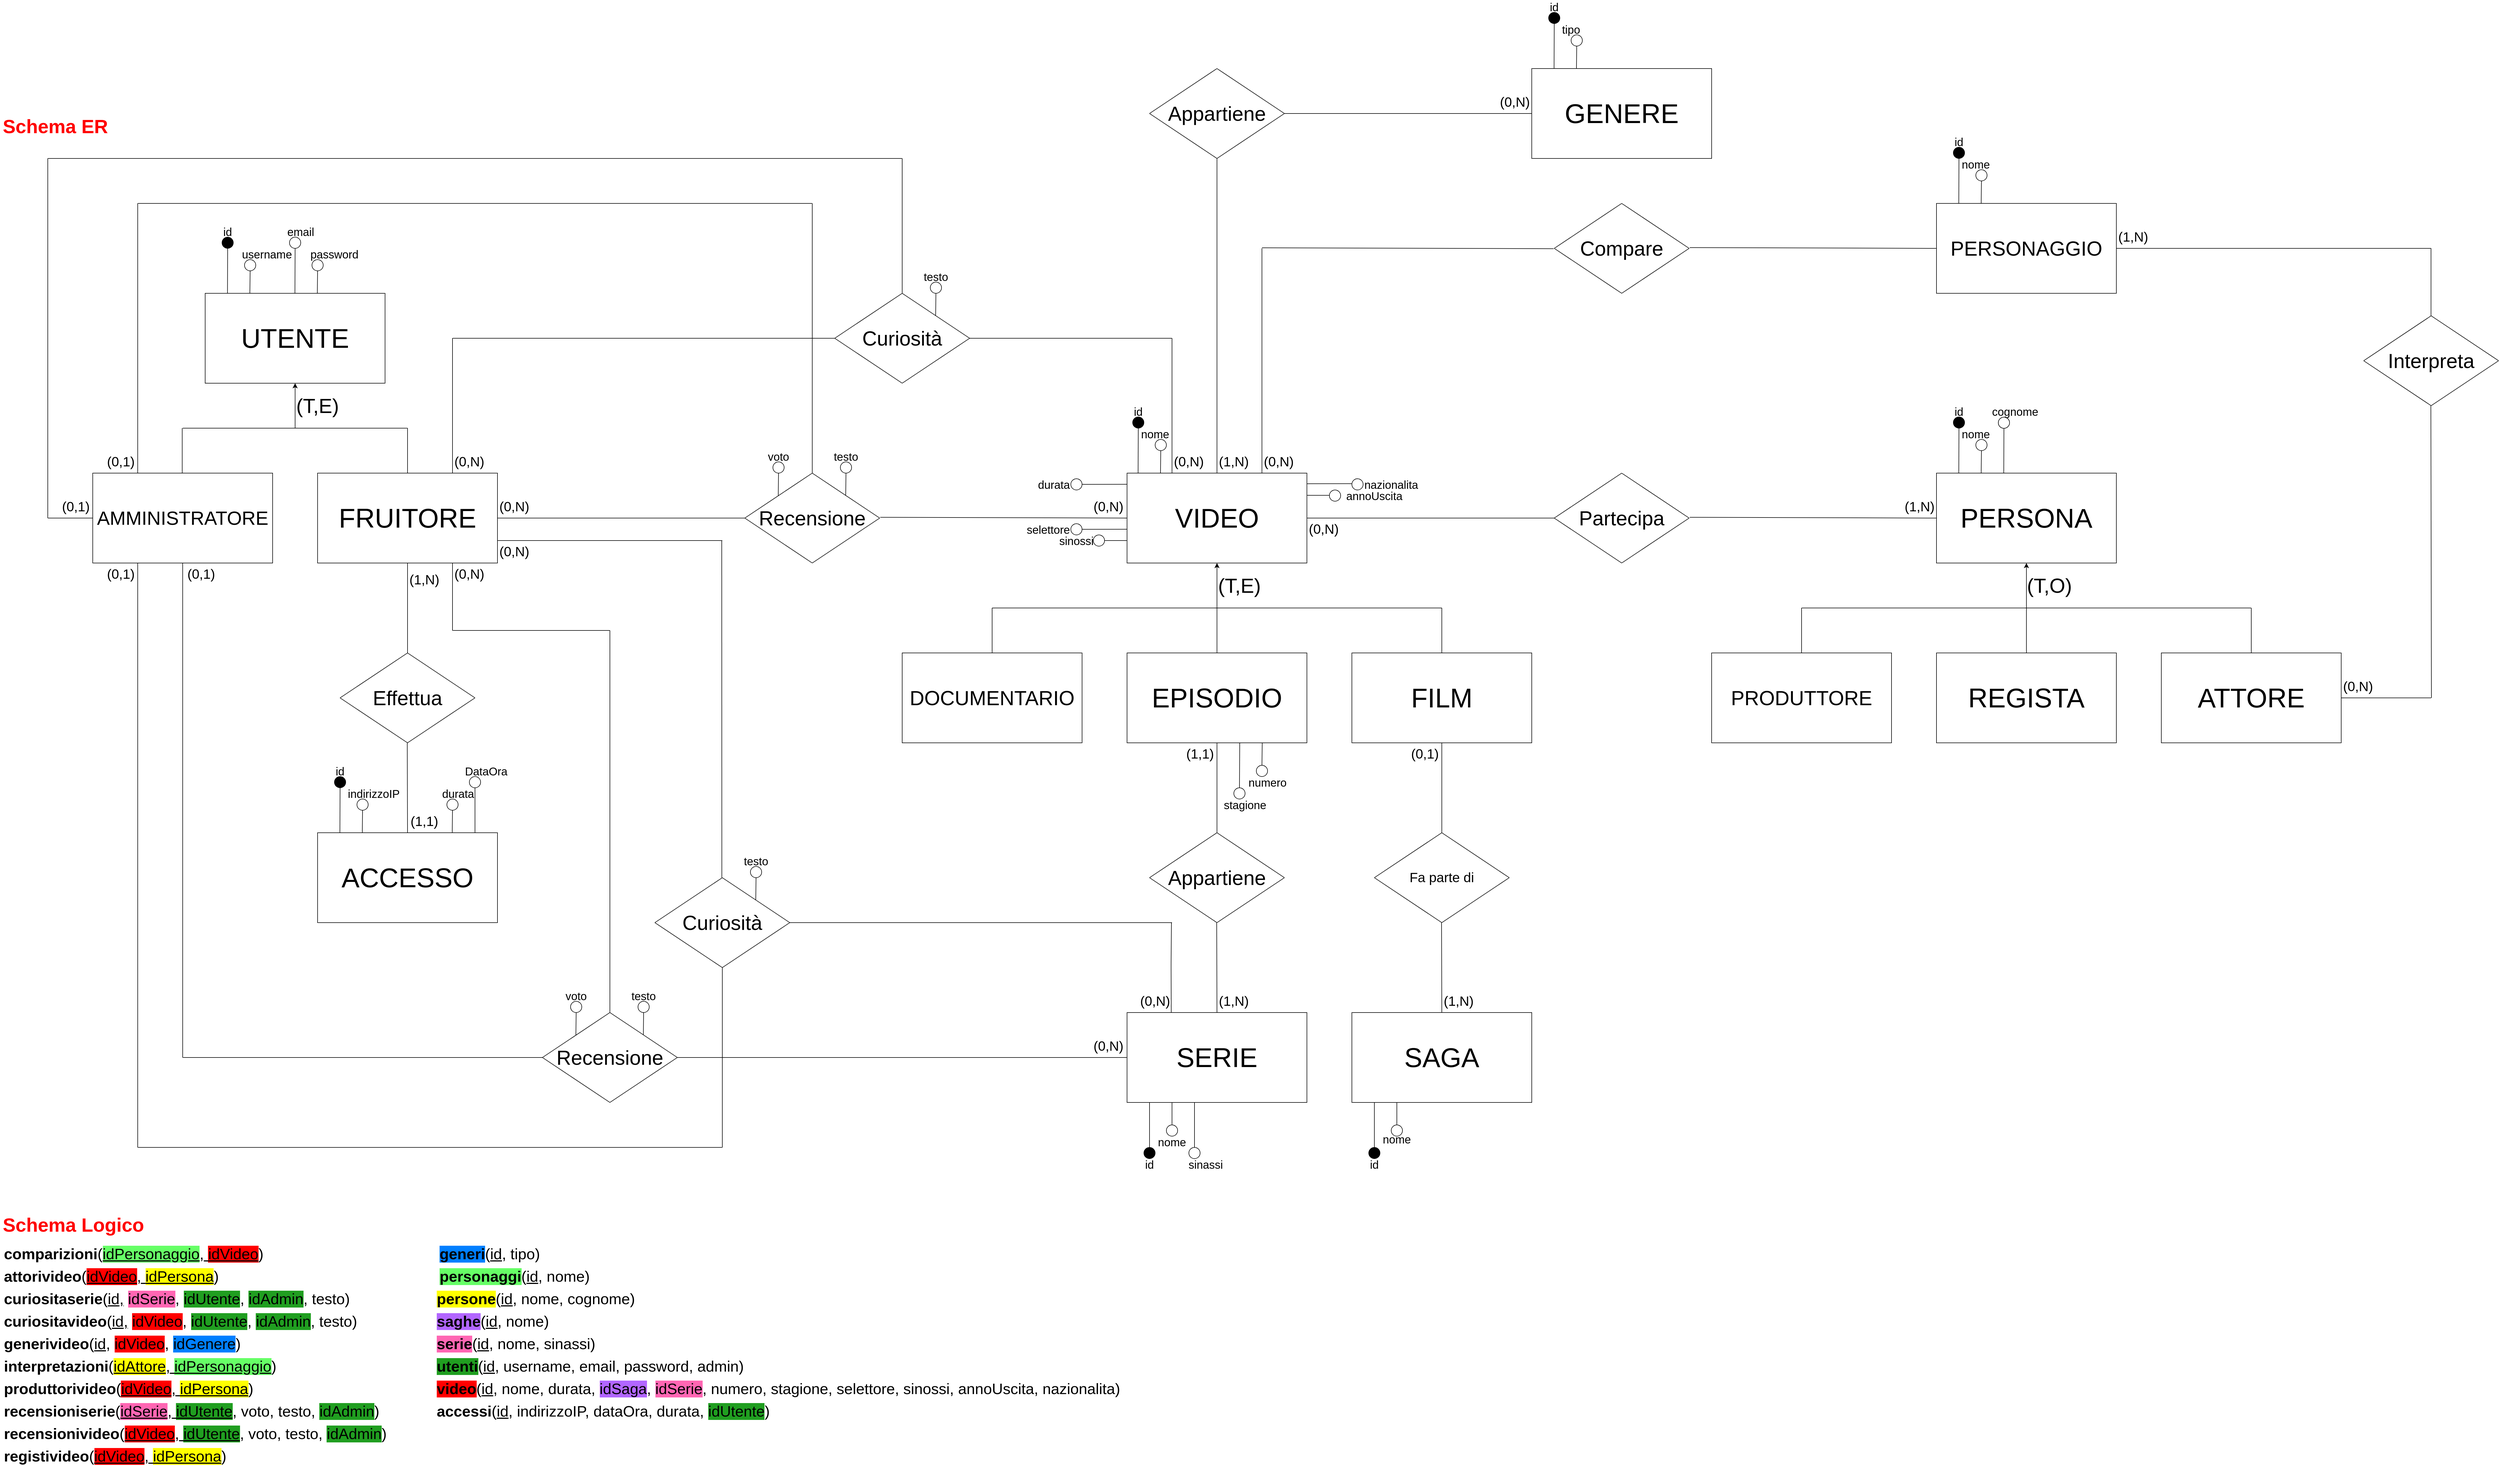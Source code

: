 <mxfile version="13.1.8" type="google"><diagram id="C5RBs43oDa-KdzZeNtuy" name="SchemaER-Logico"><mxGraphModel dx="4697" dy="3238" grid="1" gridSize="10" guides="1" tooltips="1" connect="1" arrows="1" fold="1" page="1" pageScale="1" pageWidth="827" pageHeight="1169" math="0" shadow="0"><root><mxCell id="WIyWlLk6GJQsqaUBKTNV-0"/><mxCell id="WIyWlLk6GJQsqaUBKTNV-1" parent="WIyWlLk6GJQsqaUBKTNV-0"/><mxCell id="3zY76E2tKrQfoifs7DPR-182" value="&lt;h1 style=&quot;font-size: 34px;&quot;&gt;Schema Logico&lt;/h1&gt;" style="text;html=1;strokeColor=none;fillColor=none;spacing=5;spacingTop=-20;whiteSpace=wrap;overflow=hidden;rounded=0;fontSize=34;fontColor=#FF0000;labelPosition=center;verticalLabelPosition=middle;align=left;verticalAlign=middle;" parent="WIyWlLk6GJQsqaUBKTNV-1" vertex="1"><mxGeometry x="-2405" y="-90" width="265" height="60" as="geometry"/></mxCell><mxCell id="C2Z0RKxW7J3qoZJJXOom-0" value="&lt;b style=&quot;font-size: 27px;&quot;&gt;accessi&lt;/b&gt;(&lt;u style=&quot;font-size: 27px;&quot;&gt;id&lt;/u&gt;, indirizzoIP, dataOra, durata, &lt;span style=&quot;background-color: rgb(32, 158, 32); font-size: 27px;&quot;&gt;idUtente&lt;/span&gt;)" style="text;html=1;strokeColor=none;fillColor=none;align=left;verticalAlign=middle;whiteSpace=wrap;rounded=0;fontSize=27;labelPosition=center;verticalLabelPosition=middle;" parent="WIyWlLk6GJQsqaUBKTNV-1" vertex="1"><mxGeometry x="-1630" y="260" width="600" height="20" as="geometry"/></mxCell><mxCell id="C2Z0RKxW7J3qoZJJXOom-3" value="&lt;b style=&quot;font-size: 27px;&quot;&gt;attorivideo&lt;/b&gt;(&lt;u style=&quot;font-size: 27px;&quot;&gt;&lt;span style=&quot;background-color: rgb(255, 0, 0); font-size: 27px;&quot;&gt;idVideo&lt;/span&gt;, &lt;span style=&quot;background-color: rgb(255, 255, 0); font-size: 27px;&quot;&gt;idPersona&lt;/span&gt;&lt;/u&gt;)" style="text;html=1;strokeColor=none;fillColor=none;align=left;verticalAlign=middle;whiteSpace=wrap;rounded=0;fontSize=27;" parent="WIyWlLk6GJQsqaUBKTNV-1" vertex="1"><mxGeometry x="-2400" y="20" width="390" height="20" as="geometry"/></mxCell><mxCell id="C2Z0RKxW7J3qoZJJXOom-4" value="&lt;b style=&quot;font-size: 27px;&quot;&gt;comparizioni&lt;/b&gt;(&lt;u style=&quot;font-size: 27px;&quot;&gt;&lt;span style=&quot;background-color: rgb(102, 255, 102); font-size: 27px;&quot;&gt;idPersonaggio&lt;/span&gt;, &lt;span style=&quot;background-color: rgb(255, 0, 0); font-size: 27px;&quot;&gt;idVideo&lt;/span&gt;&lt;/u&gt;)" style="text;html=1;align=left;verticalAlign=middle;whiteSpace=wrap;rounded=0;fontSize=27;labelPosition=center;verticalLabelPosition=middle;" parent="WIyWlLk6GJQsqaUBKTNV-1" vertex="1"><mxGeometry x="-2400" y="-20" width="480" height="20" as="geometry"/></mxCell><mxCell id="C2Z0RKxW7J3qoZJJXOom-6" value="&lt;b style=&quot;font-size: 27px;&quot;&gt;curiositaserie&lt;/b&gt;(&lt;u style=&quot;font-size: 27px;&quot;&gt;id,&lt;/u&gt;&amp;nbsp;&lt;span style=&quot;background-color: rgb(255, 102, 179); font-size: 27px;&quot;&gt;idSerie&lt;/span&gt;, &lt;span style=&quot;background-color: rgb(32, 158, 32); font-size: 27px;&quot;&gt;idUtente&lt;/span&gt;, &lt;span style=&quot;background-color: rgb(32, 158, 32); font-size: 27px;&quot;&gt;idAdmin&lt;/span&gt;, testo)" style="text;html=1;align=left;verticalAlign=middle;whiteSpace=wrap;rounded=0;fontSize=27;labelPosition=center;verticalLabelPosition=middle;" parent="WIyWlLk6GJQsqaUBKTNV-1" vertex="1"><mxGeometry x="-2400" y="60" width="620" height="20" as="geometry"/></mxCell><mxCell id="C2Z0RKxW7J3qoZJJXOom-7" value="&lt;b style=&quot;font-size: 27px;&quot;&gt;curiositavideo&lt;/b&gt;(&lt;u style=&quot;font-size: 27px;&quot;&gt;id,&lt;/u&gt;&amp;nbsp;&lt;span style=&quot;background-color: rgb(255, 0, 0); font-size: 27px;&quot;&gt;idVideo&lt;/span&gt;, &lt;span style=&quot;background-color: rgb(32, 158, 32); font-size: 27px;&quot;&gt;idUtente&lt;/span&gt;, &lt;span style=&quot;background-color: rgb(32, 158, 32); font-size: 27px;&quot;&gt;idAdmin&lt;/span&gt;, testo)" style="text;html=1;align=left;verticalAlign=middle;whiteSpace=wrap;rounded=0;fontSize=27;labelPosition=center;verticalLabelPosition=middle;" parent="WIyWlLk6GJQsqaUBKTNV-1" vertex="1"><mxGeometry x="-2400" y="100" width="635" height="20" as="geometry"/></mxCell><mxCell id="C2Z0RKxW7J3qoZJJXOom-8" value="&lt;b style=&quot;background-color: rgb(0, 127, 255); font-size: 27px;&quot;&gt;generi&lt;/b&gt;(&lt;u style=&quot;font-size: 27px;&quot;&gt;id&lt;/u&gt;, tipo)" style="text;html=1;strokeColor=none;fillColor=none;align=left;verticalAlign=middle;whiteSpace=wrap;rounded=0;fontSize=27;labelPosition=center;verticalLabelPosition=middle;" parent="WIyWlLk6GJQsqaUBKTNV-1" vertex="1"><mxGeometry x="-1625" y="-20" width="190" height="20" as="geometry"/></mxCell><mxCell id="C2Z0RKxW7J3qoZJJXOom-9" value="&lt;b style=&quot;font-size: 27px;&quot;&gt;generivideo&lt;/b&gt;(&lt;u style=&quot;font-size: 27px;&quot;&gt;id&lt;/u&gt;, &lt;span style=&quot;background-color: rgb(255, 0, 0); font-size: 27px;&quot;&gt;idVideo&lt;/span&gt;, &lt;span style=&quot;background-color: rgb(0, 127, 255); font-size: 27px;&quot;&gt;idGenere&lt;/span&gt;)" style="text;html=1;strokeColor=none;fillColor=none;align=left;verticalAlign=middle;whiteSpace=wrap;rounded=0;fontSize=27;labelPosition=center;verticalLabelPosition=middle;" parent="WIyWlLk6GJQsqaUBKTNV-1" vertex="1"><mxGeometry x="-2400" y="140" width="430" height="20" as="geometry"/></mxCell><mxCell id="C2Z0RKxW7J3qoZJJXOom-12" value="&lt;b style=&quot;font-size: 27px;&quot;&gt;interpretazioni&lt;/b&gt;(&lt;u style=&quot;font-size: 27px;&quot;&gt;&lt;span style=&quot;background-color: rgb(255, 255, 0); font-size: 27px;&quot;&gt;idAttore&lt;/span&gt;, &lt;span style=&quot;background-color: rgb(102, 255, 102); font-size: 27px;&quot;&gt;idPersonaggio&lt;/span&gt;&lt;/u&gt;)" style="text;html=1;strokeColor=none;fillColor=none;align=left;verticalAlign=middle;whiteSpace=wrap;rounded=0;fontSize=27;labelPosition=center;verticalLabelPosition=middle;" parent="WIyWlLk6GJQsqaUBKTNV-1" vertex="1"><mxGeometry x="-2400" y="180" width="490" height="20" as="geometry"/></mxCell><mxCell id="C2Z0RKxW7J3qoZJJXOom-13" value="&lt;b style=&quot;background-color: rgb(102, 255, 102); font-size: 27px;&quot;&gt;personaggi&lt;/b&gt;(&lt;u style=&quot;font-size: 27px;&quot;&gt;id&lt;/u&gt;, nome)" style="text;html=1;strokeColor=none;fillColor=none;align=left;verticalAlign=middle;whiteSpace=wrap;rounded=0;fontSize=27;labelPosition=center;verticalLabelPosition=middle;" parent="WIyWlLk6GJQsqaUBKTNV-1" vertex="1"><mxGeometry x="-1625" y="20" width="270" height="20" as="geometry"/></mxCell><mxCell id="C2Z0RKxW7J3qoZJJXOom-14" value="&lt;b style=&quot;background-color: rgb(255, 255, 0); font-size: 27px;&quot;&gt;persone&lt;/b&gt;(&lt;u style=&quot;font-size: 27px;&quot;&gt;id&lt;/u&gt;, nome, cognome)" style="text;html=1;strokeColor=none;fillColor=none;align=left;verticalAlign=middle;whiteSpace=wrap;rounded=0;fontSize=27;labelPosition=center;verticalLabelPosition=middle;" parent="WIyWlLk6GJQsqaUBKTNV-1" vertex="1"><mxGeometry x="-1630" y="60" width="360" height="20" as="geometry"/></mxCell><mxCell id="C2Z0RKxW7J3qoZJJXOom-15" value="&lt;b style=&quot;font-size: 27px;&quot;&gt;produttorivideo&lt;/b&gt;(&lt;u style=&quot;font-size: 27px;&quot;&gt;&lt;span style=&quot;background-color: rgb(255, 0, 0); font-size: 27px;&quot;&gt;idVideo&lt;/span&gt;, &lt;span style=&quot;background-color: rgb(255, 255, 0); font-size: 27px;&quot;&gt;idPersona&lt;/span&gt;&lt;/u&gt;)" style="text;html=1;strokeColor=none;fillColor=none;align=left;verticalAlign=middle;whiteSpace=wrap;rounded=0;fontSize=27;labelPosition=center;verticalLabelPosition=middle;" parent="WIyWlLk6GJQsqaUBKTNV-1" vertex="1"><mxGeometry x="-2400" y="220" width="450" height="20" as="geometry"/></mxCell><mxCell id="C2Z0RKxW7J3qoZJJXOom-16" value="&lt;b style=&quot;font-size: 27px;&quot;&gt;recensioniserie&lt;/b&gt;(&lt;u style=&quot;font-size: 27px;&quot;&gt;&lt;span style=&quot;background-color: rgb(255, 102, 179); font-size: 27px;&quot;&gt;idSerie&lt;/span&gt;, &lt;span style=&quot;background-color: rgb(32, 158, 32); font-size: 27px;&quot;&gt;idUtente&lt;/span&gt;&lt;/u&gt;, voto, testo, &lt;span style=&quot;background-color: rgb(32, 158, 32); font-size: 27px;&quot;&gt;idAdmin&lt;/span&gt;)" style="text;html=1;align=left;verticalAlign=middle;whiteSpace=wrap;rounded=0;fontSize=27;labelPosition=center;verticalLabelPosition=middle;" parent="WIyWlLk6GJQsqaUBKTNV-1" vertex="1"><mxGeometry x="-2400" y="260" width="670" height="20" as="geometry"/></mxCell><mxCell id="C2Z0RKxW7J3qoZJJXOom-17" value="&lt;b style=&quot;font-size: 27px;&quot;&gt;recensionivideo&lt;/b&gt;(&lt;u style=&quot;font-size: 27px;&quot;&gt;&lt;span style=&quot;background-color: rgb(255, 0, 0); font-size: 27px;&quot;&gt;idVideo&lt;/span&gt;, &lt;span style=&quot;background-color: rgb(32, 158, 32); font-size: 27px;&quot;&gt;idUtente&lt;/span&gt;&lt;/u&gt;, voto, testo, &lt;span style=&quot;background-color: rgb(32, 158, 32); font-size: 27px;&quot;&gt;idAdmin&lt;/span&gt;)" style="text;html=1;align=left;verticalAlign=middle;whiteSpace=wrap;rounded=0;fontSize=27;labelPosition=center;verticalLabelPosition=middle;" parent="WIyWlLk6GJQsqaUBKTNV-1" vertex="1"><mxGeometry x="-2400" y="300" width="690" height="20" as="geometry"/></mxCell><mxCell id="C2Z0RKxW7J3qoZJJXOom-18" value="&lt;b style=&quot;font-size: 27px;&quot;&gt;registivideo&lt;/b&gt;(&lt;u style=&quot;font-size: 27px;&quot;&gt;&lt;span style=&quot;background-color: rgb(255, 0, 0); font-size: 27px;&quot;&gt;idVideo&lt;/span&gt;, &lt;span style=&quot;background-color: rgb(255, 255, 0); font-size: 27px;&quot;&gt;idPersona&lt;/span&gt;&lt;/u&gt;)" style="text;html=1;strokeColor=none;fillColor=none;align=left;verticalAlign=middle;whiteSpace=wrap;rounded=0;fontSize=27;labelPosition=center;verticalLabelPosition=middle;" parent="WIyWlLk6GJQsqaUBKTNV-1" vertex="1"><mxGeometry x="-2400" y="340" width="400" height="20" as="geometry"/></mxCell><mxCell id="C2Z0RKxW7J3qoZJJXOom-19" value="&lt;b style=&quot;background-color: rgb(178, 102, 255); font-size: 27px;&quot;&gt;saghe&lt;/b&gt;(&lt;u style=&quot;font-size: 27px;&quot;&gt;id&lt;/u&gt;, nome)" style="text;html=1;strokeColor=none;fillColor=none;align=left;verticalAlign=middle;whiteSpace=wrap;rounded=0;fontSize=27;labelPosition=center;verticalLabelPosition=middle;" parent="WIyWlLk6GJQsqaUBKTNV-1" vertex="1"><mxGeometry x="-1630" y="100" width="210" height="20" as="geometry"/></mxCell><mxCell id="C2Z0RKxW7J3qoZJJXOom-20" value="&lt;b style=&quot;background-color: rgb(255, 102, 179); font-size: 27px;&quot;&gt;serie&lt;/b&gt;(&lt;u style=&quot;font-size: 27px;&quot;&gt;id&lt;/u&gt;, nome, sinassi)" style="text;html=1;strokeColor=none;fillColor=none;align=left;verticalAlign=middle;whiteSpace=wrap;rounded=0;fontSize=27;labelPosition=center;verticalLabelPosition=middle;" parent="WIyWlLk6GJQsqaUBKTNV-1" vertex="1"><mxGeometry x="-1630" y="140" width="300" height="20" as="geometry"/></mxCell><mxCell id="C2Z0RKxW7J3qoZJJXOom-21" value="&lt;b style=&quot;background-color: rgb(32, 158, 32); font-size: 27px;&quot;&gt;utenti&lt;/b&gt;(&lt;u style=&quot;font-size: 27px;&quot;&gt;id&lt;/u&gt;, username, email, password, admin)" style="text;html=1;strokeColor=none;fillColor=none;align=left;verticalAlign=middle;whiteSpace=wrap;rounded=0;fontSize=27;labelPosition=center;verticalLabelPosition=middle;" parent="WIyWlLk6GJQsqaUBKTNV-1" vertex="1"><mxGeometry x="-1630" y="180" width="560" height="20" as="geometry"/></mxCell><mxCell id="C2Z0RKxW7J3qoZJJXOom-22" value="&lt;b style=&quot;background-color: rgb(255, 0, 0); font-size: 27px;&quot;&gt;video&lt;/b&gt;(&lt;u style=&quot;font-size: 27px;&quot;&gt;id&lt;/u&gt;, nome, durata, &lt;span style=&quot;background-color: rgb(178, 102, 255); font-size: 27px;&quot;&gt;idSaga&lt;/span&gt;, &lt;span style=&quot;background-color: rgb(255, 102, 179); font-size: 27px;&quot;&gt;idSerie&lt;/span&gt;, numero, stagione, selettore, sinossi, annoUscita, nazionalita)" style="text;html=1;strokeColor=none;fillColor=none;align=left;verticalAlign=middle;whiteSpace=wrap;rounded=0;fontSize=27;" parent="WIyWlLk6GJQsqaUBKTNV-1" vertex="1"><mxGeometry x="-1630" y="220" width="1230" height="20" as="geometry"/></mxCell><mxCell id="aPZfFK1fCbj_3oR8O3aj-1" value="" style="rounded=0;whiteSpace=wrap;html=1;" vertex="1" parent="WIyWlLk6GJQsqaUBKTNV-1"><mxGeometry x="-400" y="-1400" width="320" height="160" as="geometry"/></mxCell><mxCell id="aPZfFK1fCbj_3oR8O3aj-2" value="&lt;font style=&quot;font-size: 48px&quot;&gt;VIDEO&lt;/font&gt;" style="text;html=1;strokeColor=none;fillColor=none;align=center;verticalAlign=middle;whiteSpace=wrap;rounded=0;" vertex="1" parent="WIyWlLk6GJQsqaUBKTNV-1"><mxGeometry x="-390" y="-1390" width="300" height="140" as="geometry"/></mxCell><mxCell id="aPZfFK1fCbj_3oR8O3aj-3" value="" style="endArrow=classic;html=1;fontSize=20;entryX=0.5;entryY=1;entryDx=0;entryDy=0;" edge="1" parent="WIyWlLk6GJQsqaUBKTNV-1" target="aPZfFK1fCbj_3oR8O3aj-1"><mxGeometry width="50" height="50" relative="1" as="geometry"><mxPoint x="-240" y="-1080" as="sourcePoint"/><mxPoint x="-240" y="-1200" as="targetPoint"/></mxGeometry></mxCell><mxCell id="aPZfFK1fCbj_3oR8O3aj-4" value="&lt;font style=&quot;font-size: 72px&quot;&gt;VIDEO&lt;/font&gt;" style="text;html=1;strokeColor=none;fillColor=none;align=center;verticalAlign=middle;whiteSpace=wrap;rounded=0;" vertex="1" parent="WIyWlLk6GJQsqaUBKTNV-1"><mxGeometry x="-470" y="-1070" width="420" height="100" as="geometry"/></mxCell><mxCell id="aPZfFK1fCbj_3oR8O3aj-5" value="" style="rounded=0;whiteSpace=wrap;html=1;" vertex="1" parent="WIyWlLk6GJQsqaUBKTNV-1"><mxGeometry x="-400" y="-1080" width="320" height="160" as="geometry"/></mxCell><mxCell id="aPZfFK1fCbj_3oR8O3aj-7" value="&lt;font style=&quot;font-size: 48px&quot;&gt;EPISODIO&lt;/font&gt;" style="text;html=1;strokeColor=none;fillColor=none;align=center;verticalAlign=middle;whiteSpace=wrap;rounded=0;" vertex="1" parent="WIyWlLk6GJQsqaUBKTNV-1"><mxGeometry x="-390" y="-1070" width="300" height="140" as="geometry"/></mxCell><mxCell id="aPZfFK1fCbj_3oR8O3aj-9" value="" style="rounded=0;whiteSpace=wrap;html=1;" vertex="1" parent="WIyWlLk6GJQsqaUBKTNV-1"><mxGeometry x="-800" y="-1080" width="320" height="160" as="geometry"/></mxCell><mxCell id="aPZfFK1fCbj_3oR8O3aj-10" value="&lt;font style=&quot;font-size: 36px&quot;&gt;DOCUMENTARIO&lt;/font&gt;" style="text;html=1;strokeColor=none;fillColor=none;align=center;verticalAlign=middle;whiteSpace=wrap;rounded=0;" vertex="1" parent="WIyWlLk6GJQsqaUBKTNV-1"><mxGeometry x="-790" y="-1070" width="300" height="140" as="geometry"/></mxCell><mxCell id="aPZfFK1fCbj_3oR8O3aj-12" value="" style="rounded=0;whiteSpace=wrap;html=1;" vertex="1" parent="WIyWlLk6GJQsqaUBKTNV-1"><mxGeometry y="-1080" width="320" height="160" as="geometry"/></mxCell><mxCell id="aPZfFK1fCbj_3oR8O3aj-13" value="&lt;font style=&quot;font-size: 48px&quot;&gt;FILM&lt;/font&gt;" style="text;html=1;strokeColor=none;fillColor=none;align=center;verticalAlign=middle;whiteSpace=wrap;rounded=0;" vertex="1" parent="WIyWlLk6GJQsqaUBKTNV-1"><mxGeometry x="10" y="-1070" width="300" height="140" as="geometry"/></mxCell><mxCell id="aPZfFK1fCbj_3oR8O3aj-14" value="" style="endArrow=none;html=1;fontSize=20;exitX=0.5;exitY=0;exitDx=0;exitDy=0;" edge="1" parent="WIyWlLk6GJQsqaUBKTNV-1" source="aPZfFK1fCbj_3oR8O3aj-9"><mxGeometry width="50" height="50" relative="1" as="geometry"><mxPoint x="-360" y="-980" as="sourcePoint"/><mxPoint x="-640" y="-1160" as="targetPoint"/></mxGeometry></mxCell><mxCell id="aPZfFK1fCbj_3oR8O3aj-15" value="" style="endArrow=none;html=1;fontSize=20;exitX=0.5;exitY=0;exitDx=0;exitDy=0;" edge="1" parent="WIyWlLk6GJQsqaUBKTNV-1" source="aPZfFK1fCbj_3oR8O3aj-12"><mxGeometry width="50" height="50" relative="1" as="geometry"><mxPoint x="-360" y="-980" as="sourcePoint"/><mxPoint x="160" y="-1160" as="targetPoint"/></mxGeometry></mxCell><mxCell id="aPZfFK1fCbj_3oR8O3aj-16" value="" style="endArrow=none;html=1;fontSize=20;" edge="1" parent="WIyWlLk6GJQsqaUBKTNV-1"><mxGeometry width="50" height="50" relative="1" as="geometry"><mxPoint x="-640" y="-1160" as="sourcePoint"/><mxPoint x="160" y="-1160" as="targetPoint"/></mxGeometry></mxCell><mxCell id="aPZfFK1fCbj_3oR8O3aj-17" value="" style="endArrow=none;html=1;fontSize=20;exitX=0.5;exitY=1;exitDx=0;exitDy=0;" edge="1" parent="WIyWlLk6GJQsqaUBKTNV-1"><mxGeometry width="50" height="50" relative="1" as="geometry"><mxPoint x="-240" y="-920" as="sourcePoint"/><mxPoint x="-240" y="-760" as="targetPoint"/></mxGeometry></mxCell><mxCell id="aPZfFK1fCbj_3oR8O3aj-18" value="" style="endArrow=none;html=1;fontSize=20;" edge="1" parent="WIyWlLk6GJQsqaUBKTNV-1"><mxGeometry width="50" height="50" relative="1" as="geometry"><mxPoint x="-360" y="-680" as="sourcePoint"/><mxPoint x="-240" y="-760" as="targetPoint"/></mxGeometry></mxCell><mxCell id="aPZfFK1fCbj_3oR8O3aj-19" value="" style="endArrow=none;html=1;fontSize=20;" edge="1" parent="WIyWlLk6GJQsqaUBKTNV-1"><mxGeometry width="50" height="50" relative="1" as="geometry"><mxPoint x="-240" y="-600" as="sourcePoint"/><mxPoint x="-120" y="-680" as="targetPoint"/></mxGeometry></mxCell><mxCell id="aPZfFK1fCbj_3oR8O3aj-20" value="" style="endArrow=none;html=1;fontSize=20;" edge="1" parent="WIyWlLk6GJQsqaUBKTNV-1"><mxGeometry width="50" height="50" relative="1" as="geometry"><mxPoint x="-240" y="-600" as="sourcePoint"/><mxPoint x="-360" y="-680" as="targetPoint"/></mxGeometry></mxCell><mxCell id="aPZfFK1fCbj_3oR8O3aj-21" value="" style="endArrow=none;html=1;fontSize=20;" edge="1" parent="WIyWlLk6GJQsqaUBKTNV-1"><mxGeometry width="50" height="50" relative="1" as="geometry"><mxPoint x="-120" y="-680" as="sourcePoint"/><mxPoint x="-240" y="-760" as="targetPoint"/></mxGeometry></mxCell><mxCell id="aPZfFK1fCbj_3oR8O3aj-22" value="&lt;font style=&quot;font-size: 36px&quot;&gt;Appartiene&lt;/font&gt;" style="text;html=1;strokeColor=none;fillColor=none;align=center;verticalAlign=middle;whiteSpace=wrap;rounded=0;fontSize=20;" vertex="1" parent="WIyWlLk6GJQsqaUBKTNV-1"><mxGeometry x="-320" y="-700" width="160" height="40" as="geometry"/></mxCell><mxCell id="aPZfFK1fCbj_3oR8O3aj-23" value="" style="endArrow=none;html=1;fontSize=20;exitX=0.5;exitY=1;exitDx=0;exitDy=0;" edge="1" parent="WIyWlLk6GJQsqaUBKTNV-1"><mxGeometry width="50" height="50" relative="1" as="geometry"><mxPoint x="-240.5" y="-600" as="sourcePoint"/><mxPoint x="-240" y="-440" as="targetPoint"/></mxGeometry></mxCell><mxCell id="aPZfFK1fCbj_3oR8O3aj-24" value="" style="rounded=0;whiteSpace=wrap;html=1;" vertex="1" parent="WIyWlLk6GJQsqaUBKTNV-1"><mxGeometry x="-400" y="-440" width="320" height="160" as="geometry"/></mxCell><mxCell id="aPZfFK1fCbj_3oR8O3aj-25" value="&lt;span style=&quot;font-size: 48px&quot;&gt;SERIE&lt;/span&gt;" style="text;html=1;strokeColor=none;fillColor=none;align=center;verticalAlign=middle;whiteSpace=wrap;rounded=0;" vertex="1" parent="WIyWlLk6GJQsqaUBKTNV-1"><mxGeometry x="-390" y="-430" width="300" height="140" as="geometry"/></mxCell><mxCell id="aPZfFK1fCbj_3oR8O3aj-35" value="" style="endArrow=none;html=1;fontSize=20;exitX=0.5;exitY=1;exitDx=0;exitDy=0;" edge="1" parent="WIyWlLk6GJQsqaUBKTNV-1"><mxGeometry width="50" height="50" relative="1" as="geometry"><mxPoint x="160" y="-920" as="sourcePoint"/><mxPoint x="160" y="-760" as="targetPoint"/></mxGeometry></mxCell><mxCell id="aPZfFK1fCbj_3oR8O3aj-36" value="" style="endArrow=none;html=1;fontSize=20;" edge="1" parent="WIyWlLk6GJQsqaUBKTNV-1"><mxGeometry width="50" height="50" relative="1" as="geometry"><mxPoint x="40" y="-680" as="sourcePoint"/><mxPoint x="160" y="-760" as="targetPoint"/></mxGeometry></mxCell><mxCell id="aPZfFK1fCbj_3oR8O3aj-37" value="" style="endArrow=none;html=1;fontSize=20;" edge="1" parent="WIyWlLk6GJQsqaUBKTNV-1"><mxGeometry width="50" height="50" relative="1" as="geometry"><mxPoint x="160" y="-600" as="sourcePoint"/><mxPoint x="280" y="-680" as="targetPoint"/></mxGeometry></mxCell><mxCell id="aPZfFK1fCbj_3oR8O3aj-38" value="" style="endArrow=none;html=1;fontSize=20;" edge="1" parent="WIyWlLk6GJQsqaUBKTNV-1"><mxGeometry width="50" height="50" relative="1" as="geometry"><mxPoint x="160" y="-600" as="sourcePoint"/><mxPoint x="40" y="-680" as="targetPoint"/></mxGeometry></mxCell><mxCell id="aPZfFK1fCbj_3oR8O3aj-39" value="" style="endArrow=none;html=1;fontSize=20;" edge="1" parent="WIyWlLk6GJQsqaUBKTNV-1"><mxGeometry width="50" height="50" relative="1" as="geometry"><mxPoint x="280" y="-680" as="sourcePoint"/><mxPoint x="160" y="-760" as="targetPoint"/></mxGeometry></mxCell><mxCell id="aPZfFK1fCbj_3oR8O3aj-40" value="&lt;font style=&quot;font-size: 24px&quot;&gt;Fa parte di&lt;/font&gt;" style="text;html=1;strokeColor=none;fillColor=none;align=center;verticalAlign=middle;whiteSpace=wrap;rounded=0;fontSize=20;" vertex="1" parent="WIyWlLk6GJQsqaUBKTNV-1"><mxGeometry x="80" y="-700" width="160" height="40" as="geometry"/></mxCell><mxCell id="aPZfFK1fCbj_3oR8O3aj-41" value="" style="endArrow=none;html=1;fontSize=20;exitX=0.5;exitY=1;exitDx=0;exitDy=0;entryX=0.5;entryY=0;entryDx=0;entryDy=0;" edge="1" parent="WIyWlLk6GJQsqaUBKTNV-1" target="aPZfFK1fCbj_3oR8O3aj-42"><mxGeometry width="50" height="50" relative="1" as="geometry"><mxPoint x="159.5" y="-600" as="sourcePoint"/><mxPoint x="159.5" y="-520" as="targetPoint"/></mxGeometry></mxCell><mxCell id="aPZfFK1fCbj_3oR8O3aj-42" value="" style="rounded=0;whiteSpace=wrap;html=1;" vertex="1" parent="WIyWlLk6GJQsqaUBKTNV-1"><mxGeometry y="-440" width="320" height="160" as="geometry"/></mxCell><mxCell id="aPZfFK1fCbj_3oR8O3aj-43" value="&lt;span style=&quot;font-size: 48px&quot;&gt;SAGA&lt;/span&gt;" style="text;html=1;strokeColor=none;fillColor=none;align=center;verticalAlign=middle;whiteSpace=wrap;rounded=0;" vertex="1" parent="WIyWlLk6GJQsqaUBKTNV-1"><mxGeometry x="10" y="-430" width="300" height="140" as="geometry"/></mxCell><mxCell id="aPZfFK1fCbj_3oR8O3aj-44" value="" style="endArrow=none;html=1;fontSize=20;" edge="1" parent="WIyWlLk6GJQsqaUBKTNV-1"><mxGeometry width="50" height="50" relative="1" as="geometry"><mxPoint x="360" y="-1320" as="sourcePoint"/><mxPoint x="480" y="-1400" as="targetPoint"/></mxGeometry></mxCell><mxCell id="aPZfFK1fCbj_3oR8O3aj-45" value="" style="endArrow=none;html=1;fontSize=20;" edge="1" parent="WIyWlLk6GJQsqaUBKTNV-1"><mxGeometry width="50" height="50" relative="1" as="geometry"><mxPoint x="480" y="-1240" as="sourcePoint"/><mxPoint x="600" y="-1320" as="targetPoint"/></mxGeometry></mxCell><mxCell id="aPZfFK1fCbj_3oR8O3aj-46" value="" style="endArrow=none;html=1;fontSize=20;" edge="1" parent="WIyWlLk6GJQsqaUBKTNV-1"><mxGeometry width="50" height="50" relative="1" as="geometry"><mxPoint x="480" y="-1240" as="sourcePoint"/><mxPoint x="360" y="-1320" as="targetPoint"/></mxGeometry></mxCell><mxCell id="aPZfFK1fCbj_3oR8O3aj-47" value="" style="endArrow=none;html=1;fontSize=20;" edge="1" parent="WIyWlLk6GJQsqaUBKTNV-1"><mxGeometry width="50" height="50" relative="1" as="geometry"><mxPoint x="600" y="-1320" as="sourcePoint"/><mxPoint x="480" y="-1400" as="targetPoint"/></mxGeometry></mxCell><mxCell id="aPZfFK1fCbj_3oR8O3aj-48" value="&lt;font style=&quot;font-size: 36px&quot;&gt;Partecipa&lt;/font&gt;" style="text;html=1;strokeColor=none;fillColor=none;align=center;verticalAlign=middle;whiteSpace=wrap;rounded=0;fontSize=20;" vertex="1" parent="WIyWlLk6GJQsqaUBKTNV-1"><mxGeometry x="400" y="-1340" width="160" height="40" as="geometry"/></mxCell><mxCell id="aPZfFK1fCbj_3oR8O3aj-49" value="" style="endArrow=none;html=1;fontSize=20;entryX=1;entryY=0.5;entryDx=0;entryDy=0;" edge="1" parent="WIyWlLk6GJQsqaUBKTNV-1" target="aPZfFK1fCbj_3oR8O3aj-1"><mxGeometry width="50" height="50" relative="1" as="geometry"><mxPoint x="360" y="-1320" as="sourcePoint"/><mxPoint x="40" y="-1320" as="targetPoint"/></mxGeometry></mxCell><mxCell id="aPZfFK1fCbj_3oR8O3aj-50" value="" style="endArrow=none;html=1;fontSize=20;entryX=1;entryY=0.5;entryDx=0;entryDy=0;exitX=0;exitY=0.5;exitDx=0;exitDy=0;" edge="1" parent="WIyWlLk6GJQsqaUBKTNV-1" source="aPZfFK1fCbj_3oR8O3aj-52"><mxGeometry width="50" height="50" relative="1" as="geometry"><mxPoint x="921" y="-1321.43" as="sourcePoint"/><mxPoint x="601" y="-1321.43" as="targetPoint"/></mxGeometry></mxCell><mxCell id="aPZfFK1fCbj_3oR8O3aj-52" value="" style="rounded=0;whiteSpace=wrap;html=1;" vertex="1" parent="WIyWlLk6GJQsqaUBKTNV-1"><mxGeometry x="1040" y="-1400" width="320" height="160" as="geometry"/></mxCell><mxCell id="aPZfFK1fCbj_3oR8O3aj-53" value="&lt;font style=&quot;font-size: 48px&quot;&gt;PERSONA&lt;/font&gt;" style="text;html=1;strokeColor=none;fillColor=none;align=center;verticalAlign=middle;whiteSpace=wrap;rounded=0;" vertex="1" parent="WIyWlLk6GJQsqaUBKTNV-1"><mxGeometry x="1050" y="-1390" width="300" height="140" as="geometry"/></mxCell><mxCell id="aPZfFK1fCbj_3oR8O3aj-54" value="" style="endArrow=classic;html=1;fontSize=20;entryX=0.5;entryY=1;entryDx=0;entryDy=0;" edge="1" target="aPZfFK1fCbj_3oR8O3aj-52" parent="WIyWlLk6GJQsqaUBKTNV-1"><mxGeometry width="50" height="50" relative="1" as="geometry"><mxPoint x="1200.0" y="-1080" as="sourcePoint"/><mxPoint x="1200" y="-1200" as="targetPoint"/></mxGeometry></mxCell><mxCell id="aPZfFK1fCbj_3oR8O3aj-55" value="&lt;font style=&quot;font-size: 72px&quot;&gt;VIDEO&lt;/font&gt;" style="text;html=1;strokeColor=none;fillColor=none;align=center;verticalAlign=middle;whiteSpace=wrap;rounded=0;" vertex="1" parent="WIyWlLk6GJQsqaUBKTNV-1"><mxGeometry x="970" y="-1070" width="420" height="100" as="geometry"/></mxCell><mxCell id="aPZfFK1fCbj_3oR8O3aj-56" value="" style="rounded=0;whiteSpace=wrap;html=1;" vertex="1" parent="WIyWlLk6GJQsqaUBKTNV-1"><mxGeometry x="1040" y="-1080" width="320" height="160" as="geometry"/></mxCell><mxCell id="aPZfFK1fCbj_3oR8O3aj-57" value="&lt;font style=&quot;font-size: 48px&quot;&gt;REGISTA&lt;/font&gt;" style="text;html=1;strokeColor=none;fillColor=none;align=center;verticalAlign=middle;whiteSpace=wrap;rounded=0;" vertex="1" parent="WIyWlLk6GJQsqaUBKTNV-1"><mxGeometry x="1050" y="-1070" width="300" height="140" as="geometry"/></mxCell><mxCell id="aPZfFK1fCbj_3oR8O3aj-58" value="" style="rounded=0;whiteSpace=wrap;html=1;" vertex="1" parent="WIyWlLk6GJQsqaUBKTNV-1"><mxGeometry x="640" y="-1080" width="320" height="160" as="geometry"/></mxCell><mxCell id="aPZfFK1fCbj_3oR8O3aj-59" value="&lt;font style=&quot;font-size: 36px&quot;&gt;PRODUTTORE&lt;/font&gt;" style="text;html=1;strokeColor=none;fillColor=none;align=center;verticalAlign=middle;whiteSpace=wrap;rounded=0;" vertex="1" parent="WIyWlLk6GJQsqaUBKTNV-1"><mxGeometry x="650" y="-1070" width="300" height="140" as="geometry"/></mxCell><mxCell id="aPZfFK1fCbj_3oR8O3aj-60" value="" style="rounded=0;whiteSpace=wrap;html=1;" vertex="1" parent="WIyWlLk6GJQsqaUBKTNV-1"><mxGeometry x="1440" y="-1080" width="320" height="160" as="geometry"/></mxCell><mxCell id="aPZfFK1fCbj_3oR8O3aj-61" value="&lt;font style=&quot;font-size: 48px&quot;&gt;ATTORE&lt;/font&gt;" style="text;html=1;strokeColor=none;fillColor=none;align=center;verticalAlign=middle;whiteSpace=wrap;rounded=0;" vertex="1" parent="WIyWlLk6GJQsqaUBKTNV-1"><mxGeometry x="1450" y="-1070" width="300" height="140" as="geometry"/></mxCell><mxCell id="aPZfFK1fCbj_3oR8O3aj-62" value="" style="endArrow=none;html=1;fontSize=20;exitX=0.5;exitY=0;exitDx=0;exitDy=0;" edge="1" source="aPZfFK1fCbj_3oR8O3aj-58" parent="WIyWlLk6GJQsqaUBKTNV-1"><mxGeometry width="50" height="50" relative="1" as="geometry"><mxPoint x="1080" y="-980" as="sourcePoint"/><mxPoint x="800.0" y="-1160" as="targetPoint"/></mxGeometry></mxCell><mxCell id="aPZfFK1fCbj_3oR8O3aj-63" value="" style="endArrow=none;html=1;fontSize=20;exitX=0.5;exitY=0;exitDx=0;exitDy=0;" edge="1" source="aPZfFK1fCbj_3oR8O3aj-60" parent="WIyWlLk6GJQsqaUBKTNV-1"><mxGeometry width="50" height="50" relative="1" as="geometry"><mxPoint x="1080" y="-980" as="sourcePoint"/><mxPoint x="1600.0" y="-1160" as="targetPoint"/></mxGeometry></mxCell><mxCell id="aPZfFK1fCbj_3oR8O3aj-64" value="" style="endArrow=none;html=1;fontSize=20;" edge="1" parent="WIyWlLk6GJQsqaUBKTNV-1"><mxGeometry width="50" height="50" relative="1" as="geometry"><mxPoint x="800.0" y="-1160" as="sourcePoint"/><mxPoint x="1600.0" y="-1160" as="targetPoint"/></mxGeometry></mxCell><mxCell id="aPZfFK1fCbj_3oR8O3aj-67" value="" style="endArrow=none;html=1;fontSize=20;" edge="1" parent="WIyWlLk6GJQsqaUBKTNV-1"><mxGeometry width="50" height="50" relative="1" as="geometry"><mxPoint x="360" y="-1800" as="sourcePoint"/><mxPoint x="480" y="-1880" as="targetPoint"/></mxGeometry></mxCell><mxCell id="aPZfFK1fCbj_3oR8O3aj-68" value="" style="endArrow=none;html=1;fontSize=20;" edge="1" parent="WIyWlLk6GJQsqaUBKTNV-1"><mxGeometry width="50" height="50" relative="1" as="geometry"><mxPoint x="480" y="-1720" as="sourcePoint"/><mxPoint x="600" y="-1800" as="targetPoint"/></mxGeometry></mxCell><mxCell id="aPZfFK1fCbj_3oR8O3aj-69" value="" style="endArrow=none;html=1;fontSize=20;" edge="1" parent="WIyWlLk6GJQsqaUBKTNV-1"><mxGeometry width="50" height="50" relative="1" as="geometry"><mxPoint x="480" y="-1720" as="sourcePoint"/><mxPoint x="360" y="-1800" as="targetPoint"/></mxGeometry></mxCell><mxCell id="aPZfFK1fCbj_3oR8O3aj-70" value="" style="endArrow=none;html=1;fontSize=20;" edge="1" parent="WIyWlLk6GJQsqaUBKTNV-1"><mxGeometry width="50" height="50" relative="1" as="geometry"><mxPoint x="600" y="-1800" as="sourcePoint"/><mxPoint x="480" y="-1880" as="targetPoint"/></mxGeometry></mxCell><mxCell id="aPZfFK1fCbj_3oR8O3aj-71" value="&lt;span style=&quot;font-size: 36px&quot;&gt;Compare&lt;/span&gt;" style="text;html=1;strokeColor=none;fillColor=none;align=center;verticalAlign=middle;whiteSpace=wrap;rounded=0;fontSize=20;" vertex="1" parent="WIyWlLk6GJQsqaUBKTNV-1"><mxGeometry x="400" y="-1820" width="160" height="40" as="geometry"/></mxCell><mxCell id="aPZfFK1fCbj_3oR8O3aj-72" value="" style="endArrow=none;html=1;fontSize=20;entryX=1;entryY=0.5;entryDx=0;entryDy=0;exitX=0;exitY=0.5;exitDx=0;exitDy=0;" edge="1" source="aPZfFK1fCbj_3oR8O3aj-73" parent="WIyWlLk6GJQsqaUBKTNV-1"><mxGeometry width="50" height="50" relative="1" as="geometry"><mxPoint x="921" y="-1801.43" as="sourcePoint"/><mxPoint x="601" y="-1801.43" as="targetPoint"/></mxGeometry></mxCell><mxCell id="aPZfFK1fCbj_3oR8O3aj-73" value="" style="rounded=0;whiteSpace=wrap;html=1;" vertex="1" parent="WIyWlLk6GJQsqaUBKTNV-1"><mxGeometry x="1040" y="-1880" width="320" height="160" as="geometry"/></mxCell><mxCell id="aPZfFK1fCbj_3oR8O3aj-74" value="&lt;font style=&quot;font-size: 36px&quot;&gt;PERSONAGGIO&lt;/font&gt;" style="text;html=1;strokeColor=none;fillColor=none;align=center;verticalAlign=middle;whiteSpace=wrap;rounded=0;" vertex="1" parent="WIyWlLk6GJQsqaUBKTNV-1"><mxGeometry x="1050" y="-1870" width="300" height="140" as="geometry"/></mxCell><mxCell id="aPZfFK1fCbj_3oR8O3aj-75" value="" style="endArrow=none;html=1;fontSize=20;exitX=0;exitY=0.5;exitDx=0;exitDy=0;" edge="1" parent="WIyWlLk6GJQsqaUBKTNV-1"><mxGeometry width="50" height="50" relative="1" as="geometry"><mxPoint x="359.0" y="-1799.4" as="sourcePoint"/><mxPoint x="-160" y="-1801" as="targetPoint"/></mxGeometry></mxCell><mxCell id="aPZfFK1fCbj_3oR8O3aj-76" value="" style="endArrow=none;html=1;fontSize=20;entryX=0.75;entryY=0;entryDx=0;entryDy=0;" edge="1" parent="WIyWlLk6GJQsqaUBKTNV-1" target="aPZfFK1fCbj_3oR8O3aj-1"><mxGeometry width="50" height="50" relative="1" as="geometry"><mxPoint x="-160" y="-1800" as="sourcePoint"/><mxPoint x="320" y="-1620" as="targetPoint"/></mxGeometry></mxCell><mxCell id="aPZfFK1fCbj_3oR8O3aj-77" value="" style="endArrow=none;html=1;fontSize=20;entryX=1;entryY=0.5;entryDx=0;entryDy=0;" edge="1" parent="WIyWlLk6GJQsqaUBKTNV-1"><mxGeometry width="50" height="50" relative="1" as="geometry"><mxPoint x="1920" y="-1800" as="sourcePoint"/><mxPoint x="1360" y="-1800.06" as="targetPoint"/></mxGeometry></mxCell><mxCell id="aPZfFK1fCbj_3oR8O3aj-78" value="" style="endArrow=none;html=1;fontSize=20;entryX=1;entryY=0.5;entryDx=0;entryDy=0;" edge="1" parent="WIyWlLk6GJQsqaUBKTNV-1" target="aPZfFK1fCbj_3oR8O3aj-60"><mxGeometry width="50" height="50" relative="1" as="geometry"><mxPoint x="1920" y="-1000" as="sourcePoint"/><mxPoint x="1840" y="-999.91" as="targetPoint"/></mxGeometry></mxCell><mxCell id="aPZfFK1fCbj_3oR8O3aj-95" value="" style="endArrow=none;html=1;fontSize=20;" edge="1" parent="WIyWlLk6GJQsqaUBKTNV-1"><mxGeometry width="50" height="50" relative="1" as="geometry"><mxPoint x="1800" y="-1600" as="sourcePoint"/><mxPoint x="1920" y="-1680" as="targetPoint"/></mxGeometry></mxCell><mxCell id="aPZfFK1fCbj_3oR8O3aj-96" value="" style="endArrow=none;html=1;fontSize=20;" edge="1" parent="WIyWlLk6GJQsqaUBKTNV-1"><mxGeometry width="50" height="50" relative="1" as="geometry"><mxPoint x="1920" y="-1520" as="sourcePoint"/><mxPoint x="2040.0" y="-1600" as="targetPoint"/></mxGeometry></mxCell><mxCell id="aPZfFK1fCbj_3oR8O3aj-97" value="" style="endArrow=none;html=1;fontSize=20;" edge="1" parent="WIyWlLk6GJQsqaUBKTNV-1"><mxGeometry width="50" height="50" relative="1" as="geometry"><mxPoint x="1920" y="-1520" as="sourcePoint"/><mxPoint x="1800" y="-1600" as="targetPoint"/></mxGeometry></mxCell><mxCell id="aPZfFK1fCbj_3oR8O3aj-98" value="" style="endArrow=none;html=1;fontSize=20;" edge="1" parent="WIyWlLk6GJQsqaUBKTNV-1"><mxGeometry width="50" height="50" relative="1" as="geometry"><mxPoint x="2040.0" y="-1600" as="sourcePoint"/><mxPoint x="1920" y="-1680" as="targetPoint"/></mxGeometry></mxCell><mxCell id="aPZfFK1fCbj_3oR8O3aj-99" value="&lt;font style=&quot;font-size: 36px&quot;&gt;Interpreta&lt;/font&gt;" style="text;html=1;strokeColor=none;fillColor=none;align=center;verticalAlign=middle;whiteSpace=wrap;rounded=0;fontSize=20;" vertex="1" parent="WIyWlLk6GJQsqaUBKTNV-1"><mxGeometry x="1840" y="-1620" width="160" height="40" as="geometry"/></mxCell><mxCell id="aPZfFK1fCbj_3oR8O3aj-100" value="" style="endArrow=none;html=1;fontSize=20;" edge="1" parent="WIyWlLk6GJQsqaUBKTNV-1"><mxGeometry width="50" height="50" relative="1" as="geometry"><mxPoint x="1919.76" y="-1680" as="sourcePoint"/><mxPoint x="1919.76" y="-1800" as="targetPoint"/></mxGeometry></mxCell><mxCell id="aPZfFK1fCbj_3oR8O3aj-101" value="" style="endArrow=none;html=1;fontSize=20;" edge="1" parent="WIyWlLk6GJQsqaUBKTNV-1"><mxGeometry width="50" height="50" relative="1" as="geometry"><mxPoint x="1920.5" y="-1000" as="sourcePoint"/><mxPoint x="1919.5" y="-1520" as="targetPoint"/></mxGeometry></mxCell><mxCell id="aPZfFK1fCbj_3oR8O3aj-102" value="" style="endArrow=none;html=1;fontSize=20;" edge="1" parent="WIyWlLk6GJQsqaUBKTNV-1"><mxGeometry width="50" height="50" relative="1" as="geometry"><mxPoint x="-1080" y="-1320" as="sourcePoint"/><mxPoint x="-960" y="-1400" as="targetPoint"/></mxGeometry></mxCell><mxCell id="aPZfFK1fCbj_3oR8O3aj-103" value="" style="endArrow=none;html=1;fontSize=20;" edge="1" parent="WIyWlLk6GJQsqaUBKTNV-1"><mxGeometry width="50" height="50" relative="1" as="geometry"><mxPoint x="-960" y="-1240" as="sourcePoint"/><mxPoint x="-840.0" y="-1320" as="targetPoint"/></mxGeometry></mxCell><mxCell id="aPZfFK1fCbj_3oR8O3aj-104" value="" style="endArrow=none;html=1;fontSize=20;" edge="1" parent="WIyWlLk6GJQsqaUBKTNV-1"><mxGeometry width="50" height="50" relative="1" as="geometry"><mxPoint x="-960" y="-1240" as="sourcePoint"/><mxPoint x="-1080" y="-1320" as="targetPoint"/></mxGeometry></mxCell><mxCell id="aPZfFK1fCbj_3oR8O3aj-105" value="" style="endArrow=none;html=1;fontSize=20;" edge="1" parent="WIyWlLk6GJQsqaUBKTNV-1"><mxGeometry width="50" height="50" relative="1" as="geometry"><mxPoint x="-840.0" y="-1320" as="sourcePoint"/><mxPoint x="-960" y="-1400" as="targetPoint"/></mxGeometry></mxCell><mxCell id="aPZfFK1fCbj_3oR8O3aj-106" value="&lt;font style=&quot;font-size: 36px&quot;&gt;Recensione&lt;/font&gt;" style="text;html=1;strokeColor=none;fillColor=none;align=center;verticalAlign=middle;whiteSpace=wrap;rounded=0;fontSize=20;" vertex="1" parent="WIyWlLk6GJQsqaUBKTNV-1"><mxGeometry x="-1040" y="-1340" width="160" height="40" as="geometry"/></mxCell><mxCell id="aPZfFK1fCbj_3oR8O3aj-107" value="" style="endArrow=none;html=1;fontSize=20;entryX=1;entryY=0.5;entryDx=0;entryDy=0;" edge="1" parent="WIyWlLk6GJQsqaUBKTNV-1"><mxGeometry width="50" height="50" relative="1" as="geometry"><mxPoint x="-1080" y="-1320" as="sourcePoint"/><mxPoint x="-1520" y="-1320" as="targetPoint"/></mxGeometry></mxCell><mxCell id="aPZfFK1fCbj_3oR8O3aj-108" value="" style="endArrow=none;html=1;fontSize=20;entryX=1;entryY=0.5;entryDx=0;entryDy=0;exitX=0;exitY=0.5;exitDx=0;exitDy=0;" edge="1" parent="WIyWlLk6GJQsqaUBKTNV-1"><mxGeometry width="50" height="50" relative="1" as="geometry"><mxPoint x="-400.0" y="-1320" as="sourcePoint"/><mxPoint x="-839" y="-1321.43" as="targetPoint"/></mxGeometry></mxCell><mxCell id="aPZfFK1fCbj_3oR8O3aj-109" value="" style="rounded=0;whiteSpace=wrap;html=1;" vertex="1" parent="WIyWlLk6GJQsqaUBKTNV-1"><mxGeometry x="-1840" y="-1400" width="320" height="160" as="geometry"/></mxCell><mxCell id="aPZfFK1fCbj_3oR8O3aj-110" value="&lt;font style=&quot;font-size: 48px&quot;&gt;FRUITORE&lt;/font&gt;" style="text;html=1;strokeColor=none;fillColor=none;align=center;verticalAlign=middle;whiteSpace=wrap;rounded=0;" vertex="1" parent="WIyWlLk6GJQsqaUBKTNV-1"><mxGeometry x="-1830" y="-1390" width="300" height="140" as="geometry"/></mxCell><mxCell id="aPZfFK1fCbj_3oR8O3aj-111" value="" style="rounded=0;whiteSpace=wrap;html=1;" vertex="1" parent="WIyWlLk6GJQsqaUBKTNV-1"><mxGeometry x="-2240" y="-1400" width="320" height="160" as="geometry"/></mxCell><mxCell id="aPZfFK1fCbj_3oR8O3aj-112" value="&lt;font style=&quot;font-size: 34px&quot;&gt;AMMINISTRATORE&lt;/font&gt;" style="text;html=1;strokeColor=none;fillColor=none;align=center;verticalAlign=middle;whiteSpace=wrap;rounded=0;" vertex="1" parent="WIyWlLk6GJQsqaUBKTNV-1"><mxGeometry x="-2230" y="-1390" width="300" height="140" as="geometry"/></mxCell><mxCell id="aPZfFK1fCbj_3oR8O3aj-113" value="" style="endArrow=none;html=1;fontSize=20;entryX=0.5;entryY=0;entryDx=0;entryDy=0;" edge="1" parent="WIyWlLk6GJQsqaUBKTNV-1" target="aPZfFK1fCbj_3oR8O3aj-109"><mxGeometry width="50" height="50" relative="1" as="geometry"><mxPoint x="-1680" y="-1480" as="sourcePoint"/><mxPoint x="-1600" y="-1380" as="targetPoint"/></mxGeometry></mxCell><mxCell id="aPZfFK1fCbj_3oR8O3aj-114" value="" style="endArrow=none;html=1;fontSize=20;entryX=0.5;entryY=0;entryDx=0;entryDy=0;" edge="1" parent="WIyWlLk6GJQsqaUBKTNV-1"><mxGeometry width="50" height="50" relative="1" as="geometry"><mxPoint x="-2080.83" y="-1480" as="sourcePoint"/><mxPoint x="-2080.83" y="-1400" as="targetPoint"/></mxGeometry></mxCell><mxCell id="aPZfFK1fCbj_3oR8O3aj-115" value="" style="endArrow=none;html=1;fontSize=20;" edge="1" parent="WIyWlLk6GJQsqaUBKTNV-1"><mxGeometry width="50" height="50" relative="1" as="geometry"><mxPoint x="-2080" y="-1480" as="sourcePoint"/><mxPoint x="-1680" y="-1480" as="targetPoint"/></mxGeometry></mxCell><mxCell id="aPZfFK1fCbj_3oR8O3aj-117" value="" style="endArrow=classic;html=1;fontSize=20;" edge="1" parent="WIyWlLk6GJQsqaUBKTNV-1"><mxGeometry width="50" height="50" relative="1" as="geometry"><mxPoint x="-1880" y="-1480" as="sourcePoint"/><mxPoint x="-1880" y="-1560" as="targetPoint"/></mxGeometry></mxCell><mxCell id="aPZfFK1fCbj_3oR8O3aj-118" value="" style="rounded=0;whiteSpace=wrap;html=1;" vertex="1" parent="WIyWlLk6GJQsqaUBKTNV-1"><mxGeometry x="-2040" y="-1720" width="320" height="160" as="geometry"/></mxCell><mxCell id="aPZfFK1fCbj_3oR8O3aj-119" value="&lt;font style=&quot;font-size: 48px&quot;&gt;UTENTE&lt;/font&gt;" style="text;html=1;strokeColor=none;fillColor=none;align=center;verticalAlign=middle;whiteSpace=wrap;rounded=0;" vertex="1" parent="WIyWlLk6GJQsqaUBKTNV-1"><mxGeometry x="-2030" y="-1710" width="300" height="140" as="geometry"/></mxCell><mxCell id="aPZfFK1fCbj_3oR8O3aj-120" value="" style="endArrow=none;html=1;fontSize=20;exitX=0.5;exitY=1;exitDx=0;exitDy=0;" edge="1" parent="WIyWlLk6GJQsqaUBKTNV-1"><mxGeometry width="50" height="50" relative="1" as="geometry"><mxPoint x="-1680" y="-1240" as="sourcePoint"/><mxPoint x="-1680" y="-1080" as="targetPoint"/></mxGeometry></mxCell><mxCell id="aPZfFK1fCbj_3oR8O3aj-121" value="" style="endArrow=none;html=1;fontSize=20;" edge="1" parent="WIyWlLk6GJQsqaUBKTNV-1"><mxGeometry width="50" height="50" relative="1" as="geometry"><mxPoint x="-1800" y="-1000" as="sourcePoint"/><mxPoint x="-1680" y="-1080" as="targetPoint"/></mxGeometry></mxCell><mxCell id="aPZfFK1fCbj_3oR8O3aj-122" value="" style="endArrow=none;html=1;fontSize=20;" edge="1" parent="WIyWlLk6GJQsqaUBKTNV-1"><mxGeometry width="50" height="50" relative="1" as="geometry"><mxPoint x="-1680" y="-920" as="sourcePoint"/><mxPoint x="-1560" y="-1000" as="targetPoint"/></mxGeometry></mxCell><mxCell id="aPZfFK1fCbj_3oR8O3aj-123" value="" style="endArrow=none;html=1;fontSize=20;" edge="1" parent="WIyWlLk6GJQsqaUBKTNV-1"><mxGeometry width="50" height="50" relative="1" as="geometry"><mxPoint x="-1680" y="-920" as="sourcePoint"/><mxPoint x="-1800" y="-1000" as="targetPoint"/></mxGeometry></mxCell><mxCell id="aPZfFK1fCbj_3oR8O3aj-124" value="" style="endArrow=none;html=1;fontSize=20;" edge="1" parent="WIyWlLk6GJQsqaUBKTNV-1"><mxGeometry width="50" height="50" relative="1" as="geometry"><mxPoint x="-1560" y="-1000" as="sourcePoint"/><mxPoint x="-1680" y="-1080" as="targetPoint"/></mxGeometry></mxCell><mxCell id="aPZfFK1fCbj_3oR8O3aj-125" value="&lt;span style=&quot;font-size: 36px&quot;&gt;Effettua&lt;/span&gt;" style="text;html=1;strokeColor=none;fillColor=none;align=center;verticalAlign=middle;whiteSpace=wrap;rounded=0;fontSize=20;" vertex="1" parent="WIyWlLk6GJQsqaUBKTNV-1"><mxGeometry x="-1760" y="-1020" width="160" height="40" as="geometry"/></mxCell><mxCell id="aPZfFK1fCbj_3oR8O3aj-126" value="" style="endArrow=none;html=1;fontSize=20;exitX=0.5;exitY=1;exitDx=0;exitDy=0;" edge="1" parent="WIyWlLk6GJQsqaUBKTNV-1"><mxGeometry width="50" height="50" relative="1" as="geometry"><mxPoint x="-1680.5" y="-920" as="sourcePoint"/><mxPoint x="-1680" y="-760" as="targetPoint"/></mxGeometry></mxCell><mxCell id="aPZfFK1fCbj_3oR8O3aj-127" value="" style="rounded=0;whiteSpace=wrap;html=1;" vertex="1" parent="WIyWlLk6GJQsqaUBKTNV-1"><mxGeometry x="-1840" y="-760" width="320" height="160" as="geometry"/></mxCell><mxCell id="aPZfFK1fCbj_3oR8O3aj-128" value="&lt;span style=&quot;font-size: 48px&quot;&gt;ACCESSO&lt;/span&gt;" style="text;html=1;strokeColor=none;fillColor=none;align=center;verticalAlign=middle;whiteSpace=wrap;rounded=0;" vertex="1" parent="WIyWlLk6GJQsqaUBKTNV-1"><mxGeometry x="-1830" y="-750" width="300" height="140" as="geometry"/></mxCell><mxCell id="aPZfFK1fCbj_3oR8O3aj-129" value="" style="endArrow=none;html=1;fontSize=20;" edge="1" parent="WIyWlLk6GJQsqaUBKTNV-1"><mxGeometry width="50" height="50" relative="1" as="geometry"><mxPoint x="-920" y="-1640.0" as="sourcePoint"/><mxPoint x="-800" y="-1720" as="targetPoint"/></mxGeometry></mxCell><mxCell id="aPZfFK1fCbj_3oR8O3aj-130" value="" style="endArrow=none;html=1;fontSize=20;" edge="1" parent="WIyWlLk6GJQsqaUBKTNV-1"><mxGeometry width="50" height="50" relative="1" as="geometry"><mxPoint x="-800" y="-1560.0" as="sourcePoint"/><mxPoint x="-680.0" y="-1640.0" as="targetPoint"/></mxGeometry></mxCell><mxCell id="aPZfFK1fCbj_3oR8O3aj-131" value="" style="endArrow=none;html=1;fontSize=20;" edge="1" parent="WIyWlLk6GJQsqaUBKTNV-1"><mxGeometry width="50" height="50" relative="1" as="geometry"><mxPoint x="-800" y="-1560.0" as="sourcePoint"/><mxPoint x="-920" y="-1640.0" as="targetPoint"/></mxGeometry></mxCell><mxCell id="aPZfFK1fCbj_3oR8O3aj-132" value="" style="endArrow=none;html=1;fontSize=20;" edge="1" parent="WIyWlLk6GJQsqaUBKTNV-1"><mxGeometry width="50" height="50" relative="1" as="geometry"><mxPoint x="-680.0" y="-1640.0" as="sourcePoint"/><mxPoint x="-800" y="-1720" as="targetPoint"/></mxGeometry></mxCell><mxCell id="aPZfFK1fCbj_3oR8O3aj-133" value="&lt;span style=&quot;font-size: 36px&quot;&gt;Curiosità&lt;/span&gt;" style="text;html=1;strokeColor=none;fillColor=none;align=center;verticalAlign=middle;whiteSpace=wrap;rounded=0;fontSize=20;" vertex="1" parent="WIyWlLk6GJQsqaUBKTNV-1"><mxGeometry x="-880" y="-1660" width="160" height="40" as="geometry"/></mxCell><mxCell id="aPZfFK1fCbj_3oR8O3aj-134" value="" style="endArrow=none;html=1;fontSize=20;exitX=0.25;exitY=0;exitDx=0;exitDy=0;" edge="1" parent="WIyWlLk6GJQsqaUBKTNV-1" source="aPZfFK1fCbj_3oR8O3aj-1"><mxGeometry width="50" height="50" relative="1" as="geometry"><mxPoint x="-450" y="-1430" as="sourcePoint"/><mxPoint x="-320" y="-1640" as="targetPoint"/></mxGeometry></mxCell><mxCell id="aPZfFK1fCbj_3oR8O3aj-135" value="" style="endArrow=none;html=1;fontSize=20;" edge="1" parent="WIyWlLk6GJQsqaUBKTNV-1"><mxGeometry width="50" height="50" relative="1" as="geometry"><mxPoint x="-680" y="-1640" as="sourcePoint"/><mxPoint x="-320" y="-1640" as="targetPoint"/></mxGeometry></mxCell><mxCell id="aPZfFK1fCbj_3oR8O3aj-136" value="" style="endArrow=none;html=1;fontSize=20;exitX=0.75;exitY=0;exitDx=0;exitDy=0;" edge="1" parent="WIyWlLk6GJQsqaUBKTNV-1" source="aPZfFK1fCbj_3oR8O3aj-109"><mxGeometry width="50" height="50" relative="1" as="geometry"><mxPoint x="-1230" y="-1440" as="sourcePoint"/><mxPoint x="-1600" y="-1640" as="targetPoint"/></mxGeometry></mxCell><mxCell id="aPZfFK1fCbj_3oR8O3aj-137" value="" style="endArrow=none;html=1;fontSize=20;" edge="1" parent="WIyWlLk6GJQsqaUBKTNV-1"><mxGeometry width="50" height="50" relative="1" as="geometry"><mxPoint x="-1600" y="-1640" as="sourcePoint"/><mxPoint x="-920" y="-1640" as="targetPoint"/></mxGeometry></mxCell><mxCell id="aPZfFK1fCbj_3oR8O3aj-140" value="" style="endArrow=none;html=1;fontSize=20;" edge="1" parent="WIyWlLk6GJQsqaUBKTNV-1"><mxGeometry width="50" height="50" relative="1" as="geometry"><mxPoint x="-2160" y="-1400" as="sourcePoint"/><mxPoint x="-2160" y="-1880" as="targetPoint"/></mxGeometry></mxCell><mxCell id="aPZfFK1fCbj_3oR8O3aj-141" value="" style="endArrow=none;html=1;fontSize=20;rounded=1;" edge="1" parent="WIyWlLk6GJQsqaUBKTNV-1"><mxGeometry width="50" height="50" relative="1" as="geometry"><mxPoint x="-960" y="-1400" as="sourcePoint"/><mxPoint x="-960" y="-1880" as="targetPoint"/></mxGeometry></mxCell><mxCell id="aPZfFK1fCbj_3oR8O3aj-142" value="" style="endArrow=none;html=1;fontSize=20;" edge="1" parent="WIyWlLk6GJQsqaUBKTNV-1"><mxGeometry width="50" height="50" relative="1" as="geometry"><mxPoint x="-2160" y="-1880" as="sourcePoint"/><mxPoint x="-960" y="-1880" as="targetPoint"/></mxGeometry></mxCell><mxCell id="aPZfFK1fCbj_3oR8O3aj-143" value="" style="endArrow=none;html=1;fontSize=20;entryX=0;entryY=0.5;entryDx=0;entryDy=0;" edge="1" parent="WIyWlLk6GJQsqaUBKTNV-1" target="aPZfFK1fCbj_3oR8O3aj-111"><mxGeometry width="50" height="50" relative="1" as="geometry"><mxPoint x="-2320" y="-1320" as="sourcePoint"/><mxPoint x="-2120" y="-1030" as="targetPoint"/></mxGeometry></mxCell><mxCell id="aPZfFK1fCbj_3oR8O3aj-144" value="" style="endArrow=none;html=1;fontSize=20;" edge="1" parent="WIyWlLk6GJQsqaUBKTNV-1"><mxGeometry width="50" height="50" relative="1" as="geometry"><mxPoint x="-800" y="-1720" as="sourcePoint"/><mxPoint x="-800" y="-1960" as="targetPoint"/></mxGeometry></mxCell><mxCell id="aPZfFK1fCbj_3oR8O3aj-145" value="" style="endArrow=none;html=1;fontSize=20;" edge="1" parent="WIyWlLk6GJQsqaUBKTNV-1"><mxGeometry width="50" height="50" relative="1" as="geometry"><mxPoint x="-2320" y="-1960" as="sourcePoint"/><mxPoint x="-800" y="-1960" as="targetPoint"/></mxGeometry></mxCell><mxCell id="aPZfFK1fCbj_3oR8O3aj-146" value="" style="endArrow=none;html=1;fontSize=20;" edge="1" parent="WIyWlLk6GJQsqaUBKTNV-1"><mxGeometry width="50" height="50" relative="1" as="geometry"><mxPoint x="-2320" y="-1960" as="sourcePoint"/><mxPoint x="-2320" y="-1320" as="targetPoint"/></mxGeometry></mxCell><mxCell id="aPZfFK1fCbj_3oR8O3aj-147" value="" style="endArrow=none;html=1;fontSize=20;" edge="1" parent="WIyWlLk6GJQsqaUBKTNV-1"><mxGeometry width="50" height="50" relative="1" as="geometry"><mxPoint x="-360" y="-2040" as="sourcePoint"/><mxPoint x="-240" y="-2120" as="targetPoint"/></mxGeometry></mxCell><mxCell id="aPZfFK1fCbj_3oR8O3aj-148" value="" style="endArrow=none;html=1;fontSize=20;" edge="1" parent="WIyWlLk6GJQsqaUBKTNV-1"><mxGeometry width="50" height="50" relative="1" as="geometry"><mxPoint x="-240" y="-1960" as="sourcePoint"/><mxPoint x="-120" y="-2040" as="targetPoint"/></mxGeometry></mxCell><mxCell id="aPZfFK1fCbj_3oR8O3aj-149" value="" style="endArrow=none;html=1;fontSize=20;" edge="1" parent="WIyWlLk6GJQsqaUBKTNV-1"><mxGeometry width="50" height="50" relative="1" as="geometry"><mxPoint x="-240" y="-1960" as="sourcePoint"/><mxPoint x="-360" y="-2040" as="targetPoint"/></mxGeometry></mxCell><mxCell id="aPZfFK1fCbj_3oR8O3aj-150" value="" style="endArrow=none;html=1;fontSize=20;" edge="1" parent="WIyWlLk6GJQsqaUBKTNV-1"><mxGeometry width="50" height="50" relative="1" as="geometry"><mxPoint x="-120" y="-2040" as="sourcePoint"/><mxPoint x="-240" y="-2120" as="targetPoint"/></mxGeometry></mxCell><mxCell id="aPZfFK1fCbj_3oR8O3aj-151" value="&lt;span style=&quot;font-size: 36px&quot;&gt;Appartiene&lt;/span&gt;" style="text;html=1;strokeColor=none;fillColor=none;align=center;verticalAlign=middle;whiteSpace=wrap;rounded=0;fontSize=20;" vertex="1" parent="WIyWlLk6GJQsqaUBKTNV-1"><mxGeometry x="-320" y="-2060" width="160" height="40" as="geometry"/></mxCell><mxCell id="aPZfFK1fCbj_3oR8O3aj-152" value="" style="endArrow=none;html=1;fontSize=20;exitX=0;exitY=0.5;exitDx=0;exitDy=0;" edge="1" parent="WIyWlLk6GJQsqaUBKTNV-1"><mxGeometry width="50" height="50" relative="1" as="geometry"><mxPoint x="320" y="-2040" as="sourcePoint"/><mxPoint x="-120" y="-2040" as="targetPoint"/></mxGeometry></mxCell><mxCell id="aPZfFK1fCbj_3oR8O3aj-153" value="" style="rounded=0;whiteSpace=wrap;html=1;" vertex="1" parent="WIyWlLk6GJQsqaUBKTNV-1"><mxGeometry x="320" y="-2120" width="320" height="160" as="geometry"/></mxCell><mxCell id="aPZfFK1fCbj_3oR8O3aj-154" value="&lt;font style=&quot;font-size: 48px&quot;&gt;GENERE&lt;/font&gt;" style="text;html=1;strokeColor=none;fillColor=none;align=center;verticalAlign=middle;whiteSpace=wrap;rounded=0;" vertex="1" parent="WIyWlLk6GJQsqaUBKTNV-1"><mxGeometry x="330" y="-2110" width="300" height="140" as="geometry"/></mxCell><mxCell id="aPZfFK1fCbj_3oR8O3aj-155" value="" style="endArrow=none;html=1;fontSize=20;exitX=0.5;exitY=0;exitDx=0;exitDy=0;" edge="1" parent="WIyWlLk6GJQsqaUBKTNV-1" source="aPZfFK1fCbj_3oR8O3aj-1"><mxGeometry width="50" height="50" relative="1" as="geometry"><mxPoint x="110" y="-1650" as="sourcePoint"/><mxPoint x="-240" y="-1960" as="targetPoint"/></mxGeometry></mxCell><mxCell id="aPZfFK1fCbj_3oR8O3aj-156" value="" style="ellipse;whiteSpace=wrap;html=1;aspect=fixed;fontSize=20;fillColor=#000000;" vertex="1" parent="WIyWlLk6GJQsqaUBKTNV-1"><mxGeometry x="-1810" y="-860" width="20" height="20" as="geometry"/></mxCell><mxCell id="aPZfFK1fCbj_3oR8O3aj-157" value="" style="endArrow=none;html=1;fontSize=20;entryX=0.5;entryY=1;entryDx=0;entryDy=0;exitX=0.124;exitY=-0.002;exitDx=0;exitDy=0;exitPerimeter=0;" edge="1" parent="WIyWlLk6GJQsqaUBKTNV-1" source="aPZfFK1fCbj_3oR8O3aj-127" target="aPZfFK1fCbj_3oR8O3aj-156"><mxGeometry width="50" height="50" relative="1" as="geometry"><mxPoint x="-1800" y="-764" as="sourcePoint"/><mxPoint x="-1800" y="-740" as="targetPoint"/></mxGeometry></mxCell><mxCell id="aPZfFK1fCbj_3oR8O3aj-159" value="id" style="text;html=1;strokeColor=none;fillColor=none;align=center;verticalAlign=middle;whiteSpace=wrap;rounded=0;fontSize=20;" vertex="1" parent="WIyWlLk6GJQsqaUBKTNV-1"><mxGeometry x="-1820" y="-880" width="40" height="20" as="geometry"/></mxCell><mxCell id="aPZfFK1fCbj_3oR8O3aj-165" value="indirizzoIP" style="text;html=1;strokeColor=none;fillColor=none;align=center;verticalAlign=middle;whiteSpace=wrap;rounded=0;fontSize=20;" vertex="1" parent="WIyWlLk6GJQsqaUBKTNV-1"><mxGeometry x="-1760" y="-840" width="40" height="20" as="geometry"/></mxCell><mxCell id="aPZfFK1fCbj_3oR8O3aj-163" value="" style="ellipse;whiteSpace=wrap;html=1;aspect=fixed;fillColor=none;fontSize=20;" vertex="1" parent="WIyWlLk6GJQsqaUBKTNV-1"><mxGeometry x="-1770" y="-820" width="20" height="20" as="geometry"/></mxCell><mxCell id="aPZfFK1fCbj_3oR8O3aj-166" value="" style="endArrow=none;html=1;fontSize=20;entryX=0.5;entryY=1;entryDx=0;entryDy=0;exitX=0.124;exitY=-0.002;exitDx=0;exitDy=0;exitPerimeter=0;" edge="1" parent="WIyWlLk6GJQsqaUBKTNV-1" target="aPZfFK1fCbj_3oR8O3aj-163"><mxGeometry width="50" height="50" relative="1" as="geometry"><mxPoint x="-1760.5" y="-760" as="sourcePoint"/><mxPoint x="-1760.18" y="-839.68" as="targetPoint"/></mxGeometry></mxCell><mxCell id="aPZfFK1fCbj_3oR8O3aj-167" value="" style="ellipse;whiteSpace=wrap;html=1;aspect=fixed;fontSize=20;fillColor=none;" vertex="1" parent="WIyWlLk6GJQsqaUBKTNV-1"><mxGeometry x="-1570" y="-860" width="20" height="20" as="geometry"/></mxCell><mxCell id="aPZfFK1fCbj_3oR8O3aj-168" value="" style="endArrow=none;html=1;fontSize=20;entryX=0.5;entryY=1;entryDx=0;entryDy=0;exitX=0.875;exitY=-0.002;exitDx=0;exitDy=0;exitPerimeter=0;" edge="1" target="aPZfFK1fCbj_3oR8O3aj-167" parent="WIyWlLk6GJQsqaUBKTNV-1" source="aPZfFK1fCbj_3oR8O3aj-127"><mxGeometry width="50" height="50" relative="1" as="geometry"><mxPoint x="-1640.32" y="-760.32" as="sourcePoint"/><mxPoint x="-1640" y="-740" as="targetPoint"/></mxGeometry></mxCell><mxCell id="aPZfFK1fCbj_3oR8O3aj-169" value="DataOra" style="text;html=1;strokeColor=none;fillColor=none;align=center;verticalAlign=middle;whiteSpace=wrap;rounded=0;fontSize=20;" vertex="1" parent="WIyWlLk6GJQsqaUBKTNV-1"><mxGeometry x="-1560" y="-880" width="40" height="20" as="geometry"/></mxCell><mxCell id="aPZfFK1fCbj_3oR8O3aj-170" value="durata" style="text;html=1;strokeColor=none;fillColor=none;align=center;verticalAlign=middle;whiteSpace=wrap;rounded=0;fontSize=20;" vertex="1" parent="WIyWlLk6GJQsqaUBKTNV-1"><mxGeometry x="-1610" y="-840" width="40" height="20" as="geometry"/></mxCell><mxCell id="aPZfFK1fCbj_3oR8O3aj-171" value="" style="ellipse;whiteSpace=wrap;html=1;aspect=fixed;fillColor=none;fontSize=20;" vertex="1" parent="WIyWlLk6GJQsqaUBKTNV-1"><mxGeometry x="-1610" y="-820" width="20" height="20" as="geometry"/></mxCell><mxCell id="aPZfFK1fCbj_3oR8O3aj-172" value="" style="endArrow=none;html=1;fontSize=20;entryX=0.5;entryY=1;entryDx=0;entryDy=0;exitX=0.124;exitY=-0.002;exitDx=0;exitDy=0;exitPerimeter=0;" edge="1" target="aPZfFK1fCbj_3oR8O3aj-171" parent="WIyWlLk6GJQsqaUBKTNV-1"><mxGeometry width="50" height="50" relative="1" as="geometry"><mxPoint x="-1600.5" y="-760" as="sourcePoint"/><mxPoint x="-1600.18" y="-839.68" as="targetPoint"/></mxGeometry></mxCell><mxCell id="aPZfFK1fCbj_3oR8O3aj-173" value="" style="ellipse;whiteSpace=wrap;html=1;aspect=fixed;fontSize=20;fillColor=#000000;" vertex="1" parent="WIyWlLk6GJQsqaUBKTNV-1"><mxGeometry x="-2010" y="-1820" width="20" height="20" as="geometry"/></mxCell><mxCell id="aPZfFK1fCbj_3oR8O3aj-174" value="" style="endArrow=none;html=1;fontSize=20;entryX=0.5;entryY=1;entryDx=0;entryDy=0;exitX=0.124;exitY=-0.002;exitDx=0;exitDy=0;exitPerimeter=0;" edge="1" target="aPZfFK1fCbj_3oR8O3aj-173" parent="WIyWlLk6GJQsqaUBKTNV-1"><mxGeometry width="50" height="50" relative="1" as="geometry"><mxPoint x="-2000.32" y="-1720.32" as="sourcePoint"/><mxPoint x="-2000" y="-1700" as="targetPoint"/></mxGeometry></mxCell><mxCell id="aPZfFK1fCbj_3oR8O3aj-175" value="id" style="text;html=1;strokeColor=none;fillColor=none;align=center;verticalAlign=middle;whiteSpace=wrap;rounded=0;fontSize=20;" vertex="1" parent="WIyWlLk6GJQsqaUBKTNV-1"><mxGeometry x="-2020" y="-1840" width="40" height="20" as="geometry"/></mxCell><mxCell id="aPZfFK1fCbj_3oR8O3aj-176" value="username" style="text;html=1;strokeColor=none;fillColor=none;align=center;verticalAlign=middle;whiteSpace=wrap;rounded=0;fontSize=20;" vertex="1" parent="WIyWlLk6GJQsqaUBKTNV-1"><mxGeometry x="-1950" y="-1800" width="40" height="20" as="geometry"/></mxCell><mxCell id="aPZfFK1fCbj_3oR8O3aj-177" value="" style="ellipse;whiteSpace=wrap;html=1;aspect=fixed;fillColor=none;fontSize=20;" vertex="1" parent="WIyWlLk6GJQsqaUBKTNV-1"><mxGeometry x="-1970" y="-1780" width="20" height="20" as="geometry"/></mxCell><mxCell id="aPZfFK1fCbj_3oR8O3aj-178" value="" style="endArrow=none;html=1;fontSize=20;entryX=0.5;entryY=1;entryDx=0;entryDy=0;exitX=0.124;exitY=-0.002;exitDx=0;exitDy=0;exitPerimeter=0;" edge="1" target="aPZfFK1fCbj_3oR8O3aj-177" parent="WIyWlLk6GJQsqaUBKTNV-1"><mxGeometry width="50" height="50" relative="1" as="geometry"><mxPoint x="-1960.5" y="-1720" as="sourcePoint"/><mxPoint x="-1960.18" y="-1799.68" as="targetPoint"/></mxGeometry></mxCell><mxCell id="aPZfFK1fCbj_3oR8O3aj-179" value="" style="ellipse;whiteSpace=wrap;html=1;aspect=fixed;fontSize=20;fillColor=none;" vertex="1" parent="WIyWlLk6GJQsqaUBKTNV-1"><mxGeometry x="-1890" y="-1820" width="20" height="20" as="geometry"/></mxCell><mxCell id="aPZfFK1fCbj_3oR8O3aj-180" value="" style="endArrow=none;html=1;fontSize=20;entryX=0.5;entryY=1;entryDx=0;entryDy=0;exitX=0.124;exitY=-0.002;exitDx=0;exitDy=0;exitPerimeter=0;" edge="1" target="aPZfFK1fCbj_3oR8O3aj-179" parent="WIyWlLk6GJQsqaUBKTNV-1"><mxGeometry width="50" height="50" relative="1" as="geometry"><mxPoint x="-1880.32" y="-1720.32" as="sourcePoint"/><mxPoint x="-1880" y="-1700" as="targetPoint"/></mxGeometry></mxCell><mxCell id="aPZfFK1fCbj_3oR8O3aj-181" value="password" style="text;html=1;strokeColor=none;fillColor=none;align=center;verticalAlign=middle;whiteSpace=wrap;rounded=0;fontSize=20;" vertex="1" parent="WIyWlLk6GJQsqaUBKTNV-1"><mxGeometry x="-1830" y="-1800" width="40" height="20" as="geometry"/></mxCell><mxCell id="aPZfFK1fCbj_3oR8O3aj-182" value="" style="ellipse;whiteSpace=wrap;html=1;aspect=fixed;fillColor=none;fontSize=20;" vertex="1" parent="WIyWlLk6GJQsqaUBKTNV-1"><mxGeometry x="-1850" y="-1780" width="20" height="20" as="geometry"/></mxCell><mxCell id="aPZfFK1fCbj_3oR8O3aj-183" value="" style="endArrow=none;html=1;fontSize=20;entryX=0.5;entryY=1;entryDx=0;entryDy=0;exitX=0.124;exitY=-0.002;exitDx=0;exitDy=0;exitPerimeter=0;" edge="1" target="aPZfFK1fCbj_3oR8O3aj-182" parent="WIyWlLk6GJQsqaUBKTNV-1"><mxGeometry width="50" height="50" relative="1" as="geometry"><mxPoint x="-1840.5" y="-1720" as="sourcePoint"/><mxPoint x="-1840.18" y="-1799.68" as="targetPoint"/></mxGeometry></mxCell><mxCell id="aPZfFK1fCbj_3oR8O3aj-184" value="email" style="text;html=1;strokeColor=none;fillColor=none;align=center;verticalAlign=middle;whiteSpace=wrap;rounded=0;fontSize=20;" vertex="1" parent="WIyWlLk6GJQsqaUBKTNV-1"><mxGeometry x="-1890" y="-1840" width="40" height="20" as="geometry"/></mxCell><mxCell id="aPZfFK1fCbj_3oR8O3aj-194" value="" style="endArrow=none;html=1;fontSize=20;entryX=0.25;entryY=1;entryDx=0;entryDy=0;" edge="1" parent="WIyWlLk6GJQsqaUBKTNV-1"><mxGeometry width="50" height="50" relative="1" as="geometry"><mxPoint x="-360" y="-200" as="sourcePoint"/><mxPoint x="-360.0" y="-280" as="targetPoint"/></mxGeometry></mxCell><mxCell id="aPZfFK1fCbj_3oR8O3aj-195" value="" style="ellipse;whiteSpace=wrap;html=1;aspect=fixed;fillColor=#000000;fontSize=20;" vertex="1" parent="WIyWlLk6GJQsqaUBKTNV-1"><mxGeometry x="-370" y="-200" width="20" height="20" as="geometry"/></mxCell><mxCell id="aPZfFK1fCbj_3oR8O3aj-198" value="" style="endArrow=none;html=1;fontSize=20;entryX=0.25;entryY=1;entryDx=0;entryDy=0;" edge="1" parent="WIyWlLk6GJQsqaUBKTNV-1" target="aPZfFK1fCbj_3oR8O3aj-24"><mxGeometry width="50" height="50" relative="1" as="geometry"><mxPoint x="-320" y="-240" as="sourcePoint"/><mxPoint x="-480" y="-150" as="targetPoint"/></mxGeometry></mxCell><mxCell id="aPZfFK1fCbj_3oR8O3aj-200" value="" style="ellipse;whiteSpace=wrap;html=1;aspect=fixed;fillColor=none;fontSize=20;" vertex="1" parent="WIyWlLk6GJQsqaUBKTNV-1"><mxGeometry x="-330" y="-240" width="20" height="20" as="geometry"/></mxCell><mxCell id="aPZfFK1fCbj_3oR8O3aj-203" value="id" style="text;html=1;strokeColor=none;fillColor=none;align=center;verticalAlign=middle;whiteSpace=wrap;rounded=0;fontSize=20;" vertex="1" parent="WIyWlLk6GJQsqaUBKTNV-1"><mxGeometry x="-380" y="-180" width="40" height="20" as="geometry"/></mxCell><mxCell id="aPZfFK1fCbj_3oR8O3aj-204" value="nome" style="text;html=1;strokeColor=none;fillColor=none;align=center;verticalAlign=middle;whiteSpace=wrap;rounded=0;fontSize=20;" vertex="1" parent="WIyWlLk6GJQsqaUBKTNV-1"><mxGeometry x="-340" y="-220" width="40" height="20" as="geometry"/></mxCell><mxCell id="aPZfFK1fCbj_3oR8O3aj-205" value="" style="endArrow=none;html=1;fontSize=20;entryX=0.25;entryY=1;entryDx=0;entryDy=0;" edge="1" parent="WIyWlLk6GJQsqaUBKTNV-1"><mxGeometry width="50" height="50" relative="1" as="geometry"><mxPoint x="40" y="-200" as="sourcePoint"/><mxPoint x="40.0" y="-280" as="targetPoint"/></mxGeometry></mxCell><mxCell id="aPZfFK1fCbj_3oR8O3aj-206" value="" style="ellipse;whiteSpace=wrap;html=1;aspect=fixed;fillColor=#000000;fontSize=20;" vertex="1" parent="WIyWlLk6GJQsqaUBKTNV-1"><mxGeometry x="30" y="-200" width="20" height="20" as="geometry"/></mxCell><mxCell id="aPZfFK1fCbj_3oR8O3aj-207" value="" style="endArrow=none;html=1;fontSize=20;entryX=0.25;entryY=1;entryDx=0;entryDy=0;" edge="1" parent="WIyWlLk6GJQsqaUBKTNV-1"><mxGeometry width="50" height="50" relative="1" as="geometry"><mxPoint x="80" y="-240" as="sourcePoint"/><mxPoint x="80.0" y="-280" as="targetPoint"/></mxGeometry></mxCell><mxCell id="aPZfFK1fCbj_3oR8O3aj-208" value="" style="ellipse;whiteSpace=wrap;html=1;aspect=fixed;fillColor=none;fontSize=20;" vertex="1" parent="WIyWlLk6GJQsqaUBKTNV-1"><mxGeometry x="70" y="-240" width="20" height="20" as="geometry"/></mxCell><mxCell id="aPZfFK1fCbj_3oR8O3aj-209" value="id" style="text;html=1;strokeColor=none;fillColor=none;align=center;verticalAlign=middle;whiteSpace=wrap;rounded=0;fontSize=20;" vertex="1" parent="WIyWlLk6GJQsqaUBKTNV-1"><mxGeometry x="20" y="-180" width="40" height="20" as="geometry"/></mxCell><mxCell id="aPZfFK1fCbj_3oR8O3aj-210" value="nome" style="text;html=1;strokeColor=none;fillColor=none;align=center;verticalAlign=middle;whiteSpace=wrap;rounded=0;fontSize=20;" vertex="1" parent="WIyWlLk6GJQsqaUBKTNV-1"><mxGeometry x="60" y="-230" width="40" height="30" as="geometry"/></mxCell><mxCell id="aPZfFK1fCbj_3oR8O3aj-211" value="" style="endArrow=none;html=1;fontSize=20;entryX=0.25;entryY=1;entryDx=0;entryDy=0;" edge="1" parent="WIyWlLk6GJQsqaUBKTNV-1"><mxGeometry width="50" height="50" relative="1" as="geometry"><mxPoint x="-280" y="-200" as="sourcePoint"/><mxPoint x="-280.0" y="-280" as="targetPoint"/></mxGeometry></mxCell><mxCell id="aPZfFK1fCbj_3oR8O3aj-212" value="" style="ellipse;whiteSpace=wrap;html=1;aspect=fixed;fillColor=none;fontSize=20;" vertex="1" parent="WIyWlLk6GJQsqaUBKTNV-1"><mxGeometry x="-290" y="-200" width="20" height="20" as="geometry"/></mxCell><mxCell id="aPZfFK1fCbj_3oR8O3aj-213" value="sinassi" style="text;html=1;strokeColor=none;fillColor=none;align=center;verticalAlign=middle;whiteSpace=wrap;rounded=0;fontSize=20;" vertex="1" parent="WIyWlLk6GJQsqaUBKTNV-1"><mxGeometry x="-280" y="-180" width="40" height="20" as="geometry"/></mxCell><mxCell id="aPZfFK1fCbj_3oR8O3aj-216" value="" style="ellipse;whiteSpace=wrap;html=1;aspect=fixed;fontSize=20;fillColor=#000000;" vertex="1" parent="WIyWlLk6GJQsqaUBKTNV-1"><mxGeometry x="-390" y="-1500" width="20" height="20" as="geometry"/></mxCell><mxCell id="aPZfFK1fCbj_3oR8O3aj-217" value="" style="endArrow=none;html=1;fontSize=20;entryX=0.5;entryY=1;entryDx=0;entryDy=0;exitX=0.124;exitY=-0.002;exitDx=0;exitDy=0;exitPerimeter=0;" edge="1" target="aPZfFK1fCbj_3oR8O3aj-216" parent="WIyWlLk6GJQsqaUBKTNV-1"><mxGeometry width="50" height="50" relative="1" as="geometry"><mxPoint x="-380.32" y="-1400.32" as="sourcePoint"/><mxPoint x="-380" y="-1380" as="targetPoint"/></mxGeometry></mxCell><mxCell id="aPZfFK1fCbj_3oR8O3aj-218" value="id" style="text;html=1;strokeColor=none;fillColor=none;align=center;verticalAlign=middle;whiteSpace=wrap;rounded=0;fontSize=20;" vertex="1" parent="WIyWlLk6GJQsqaUBKTNV-1"><mxGeometry x="-400" y="-1520" width="40" height="20" as="geometry"/></mxCell><mxCell id="aPZfFK1fCbj_3oR8O3aj-219" value="nome" style="text;html=1;strokeColor=none;fillColor=none;align=center;verticalAlign=middle;whiteSpace=wrap;rounded=0;fontSize=20;" vertex="1" parent="WIyWlLk6GJQsqaUBKTNV-1"><mxGeometry x="-370" y="-1480" width="40" height="20" as="geometry"/></mxCell><mxCell id="aPZfFK1fCbj_3oR8O3aj-220" value="" style="ellipse;whiteSpace=wrap;html=1;aspect=fixed;fillColor=none;fontSize=20;" vertex="1" parent="WIyWlLk6GJQsqaUBKTNV-1"><mxGeometry x="-350" y="-1460" width="20" height="20" as="geometry"/></mxCell><mxCell id="aPZfFK1fCbj_3oR8O3aj-221" value="" style="endArrow=none;html=1;fontSize=20;entryX=0.5;entryY=1;entryDx=0;entryDy=0;exitX=0.124;exitY=-0.002;exitDx=0;exitDy=0;exitPerimeter=0;" edge="1" target="aPZfFK1fCbj_3oR8O3aj-220" parent="WIyWlLk6GJQsqaUBKTNV-1"><mxGeometry width="50" height="50" relative="1" as="geometry"><mxPoint x="-340.5" y="-1400" as="sourcePoint"/><mxPoint x="-340.18" y="-1479.68" as="targetPoint"/></mxGeometry></mxCell><mxCell id="aPZfFK1fCbj_3oR8O3aj-223" value="" style="endArrow=none;html=1;fontSize=20;entryX=-0.001;entryY=0.124;entryDx=0;entryDy=0;entryPerimeter=0;exitX=1;exitY=0.5;exitDx=0;exitDy=0;" edge="1" parent="WIyWlLk6GJQsqaUBKTNV-1" source="aPZfFK1fCbj_3oR8O3aj-224" target="aPZfFK1fCbj_3oR8O3aj-1"><mxGeometry width="50" height="50" relative="1" as="geometry"><mxPoint x="-477" y="-1380" as="sourcePoint"/><mxPoint x="-403" y="-1381" as="targetPoint"/></mxGeometry></mxCell><mxCell id="aPZfFK1fCbj_3oR8O3aj-224" value="" style="ellipse;whiteSpace=wrap;html=1;aspect=fixed;fillColor=none;fontSize=20;" vertex="1" parent="WIyWlLk6GJQsqaUBKTNV-1"><mxGeometry x="-500" y="-1390" width="20" height="20" as="geometry"/></mxCell><mxCell id="aPZfFK1fCbj_3oR8O3aj-227" value="durata" style="text;html=1;strokeColor=none;fillColor=none;align=center;verticalAlign=middle;whiteSpace=wrap;rounded=0;fontSize=20;" vertex="1" parent="WIyWlLk6GJQsqaUBKTNV-1"><mxGeometry x="-550" y="-1390" width="40" height="20" as="geometry"/></mxCell><mxCell id="aPZfFK1fCbj_3oR8O3aj-229" value="selettore" style="text;html=1;strokeColor=none;fillColor=none;align=center;verticalAlign=middle;whiteSpace=wrap;rounded=0;fontSize=20;" vertex="1" parent="WIyWlLk6GJQsqaUBKTNV-1"><mxGeometry x="-560" y="-1310" width="40" height="20" as="geometry"/></mxCell><mxCell id="aPZfFK1fCbj_3oR8O3aj-236" value="" style="endArrow=none;html=1;fontSize=20;entryX=-0.001;entryY=0.124;entryDx=0;entryDy=0;entryPerimeter=0;exitX=1;exitY=0.5;exitDx=0;exitDy=0;" edge="1" source="aPZfFK1fCbj_3oR8O3aj-237" parent="WIyWlLk6GJQsqaUBKTNV-1"><mxGeometry width="50" height="50" relative="1" as="geometry"><mxPoint x="-477" y="-1300" as="sourcePoint"/><mxPoint x="-400.32" y="-1300.16" as="targetPoint"/></mxGeometry></mxCell><mxCell id="aPZfFK1fCbj_3oR8O3aj-237" value="" style="ellipse;whiteSpace=wrap;html=1;aspect=fixed;fillColor=none;fontSize=20;" vertex="1" parent="WIyWlLk6GJQsqaUBKTNV-1"><mxGeometry x="-500" y="-1310" width="20" height="20" as="geometry"/></mxCell><mxCell id="aPZfFK1fCbj_3oR8O3aj-238" value="" style="ellipse;whiteSpace=wrap;html=1;aspect=fixed;fillColor=none;fontSize=20;" vertex="1" parent="WIyWlLk6GJQsqaUBKTNV-1"><mxGeometry x="-460" y="-1290" width="20" height="20" as="geometry"/></mxCell><mxCell id="aPZfFK1fCbj_3oR8O3aj-239" value="" style="endArrow=none;html=1;fontSize=20;entryX=1;entryY=0.5;entryDx=0;entryDy=0;exitX=0;exitY=0.25;exitDx=0;exitDy=0;" edge="1" target="aPZfFK1fCbj_3oR8O3aj-238" parent="WIyWlLk6GJQsqaUBKTNV-1"><mxGeometry width="50" height="50" relative="1" as="geometry"><mxPoint x="-400" y="-1280" as="sourcePoint"/><mxPoint x="-350" y="-1300" as="targetPoint"/></mxGeometry></mxCell><mxCell id="aPZfFK1fCbj_3oR8O3aj-240" value="sinossi" style="text;html=1;strokeColor=none;fillColor=none;align=center;verticalAlign=middle;whiteSpace=wrap;rounded=0;fontSize=20;" vertex="1" parent="WIyWlLk6GJQsqaUBKTNV-1"><mxGeometry x="-510" y="-1290" width="40" height="20" as="geometry"/></mxCell><mxCell id="aPZfFK1fCbj_3oR8O3aj-241" value="annoUscita" style="text;html=1;strokeColor=none;fillColor=none;align=center;verticalAlign=middle;whiteSpace=wrap;rounded=0;fontSize=20;" vertex="1" parent="WIyWlLk6GJQsqaUBKTNV-1"><mxGeometry x="20" y="-1370" width="40" height="20" as="geometry"/></mxCell><mxCell id="aPZfFK1fCbj_3oR8O3aj-242" value="" style="ellipse;whiteSpace=wrap;html=1;aspect=fixed;fontSize=20;fillColor=none;" vertex="1" parent="WIyWlLk6GJQsqaUBKTNV-1"><mxGeometry y="-1390" width="20" height="20" as="geometry"/></mxCell><mxCell id="aPZfFK1fCbj_3oR8O3aj-244" value="nazionalita" style="text;html=1;strokeColor=none;fillColor=none;align=center;verticalAlign=middle;whiteSpace=wrap;rounded=0;fontSize=20;" vertex="1" parent="WIyWlLk6GJQsqaUBKTNV-1"><mxGeometry x="50" y="-1390" width="40" height="20" as="geometry"/></mxCell><mxCell id="aPZfFK1fCbj_3oR8O3aj-245" value="" style="endArrow=none;html=1;fontSize=20;entryX=-0.001;entryY=0.124;entryDx=0;entryDy=0;entryPerimeter=0;exitX=1;exitY=0.5;exitDx=0;exitDy=0;" edge="1" parent="WIyWlLk6GJQsqaUBKTNV-1"><mxGeometry width="50" height="50" relative="1" as="geometry"><mxPoint x="-80" y="-1381.09" as="sourcePoint"/><mxPoint x="-0.32" y="-1381.25" as="targetPoint"/></mxGeometry></mxCell><mxCell id="aPZfFK1fCbj_3oR8O3aj-246" value="" style="ellipse;whiteSpace=wrap;html=1;aspect=fixed;fontSize=20;fillColor=#000000;" vertex="1" parent="WIyWlLk6GJQsqaUBKTNV-1"><mxGeometry x="1070" y="-1500" width="20" height="20" as="geometry"/></mxCell><mxCell id="aPZfFK1fCbj_3oR8O3aj-247" value="" style="endArrow=none;html=1;fontSize=20;entryX=0.5;entryY=1;entryDx=0;entryDy=0;exitX=0.124;exitY=-0.002;exitDx=0;exitDy=0;exitPerimeter=0;" edge="1" target="aPZfFK1fCbj_3oR8O3aj-246" parent="WIyWlLk6GJQsqaUBKTNV-1"><mxGeometry width="50" height="50" relative="1" as="geometry"><mxPoint x="1079.68" y="-1400.32" as="sourcePoint"/><mxPoint x="1080" y="-1380" as="targetPoint"/></mxGeometry></mxCell><mxCell id="aPZfFK1fCbj_3oR8O3aj-248" value="id" style="text;html=1;strokeColor=none;fillColor=none;align=center;verticalAlign=middle;whiteSpace=wrap;rounded=0;fontSize=20;" vertex="1" parent="WIyWlLk6GJQsqaUBKTNV-1"><mxGeometry x="1060" y="-1520" width="40" height="20" as="geometry"/></mxCell><mxCell id="aPZfFK1fCbj_3oR8O3aj-249" value="nome" style="text;html=1;strokeColor=none;fillColor=none;align=center;verticalAlign=middle;whiteSpace=wrap;rounded=0;fontSize=20;" vertex="1" parent="WIyWlLk6GJQsqaUBKTNV-1"><mxGeometry x="1090" y="-1480" width="40" height="20" as="geometry"/></mxCell><mxCell id="aPZfFK1fCbj_3oR8O3aj-250" value="" style="ellipse;whiteSpace=wrap;html=1;aspect=fixed;fillColor=none;fontSize=20;" vertex="1" parent="WIyWlLk6GJQsqaUBKTNV-1"><mxGeometry x="1110" y="-1460" width="20" height="20" as="geometry"/></mxCell><mxCell id="aPZfFK1fCbj_3oR8O3aj-251" value="" style="endArrow=none;html=1;fontSize=20;entryX=0.5;entryY=1;entryDx=0;entryDy=0;exitX=0.124;exitY=-0.002;exitDx=0;exitDy=0;exitPerimeter=0;" edge="1" target="aPZfFK1fCbj_3oR8O3aj-250" parent="WIyWlLk6GJQsqaUBKTNV-1"><mxGeometry width="50" height="50" relative="1" as="geometry"><mxPoint x="1119.5" y="-1400" as="sourcePoint"/><mxPoint x="1119.82" y="-1479.68" as="targetPoint"/></mxGeometry></mxCell><mxCell id="aPZfFK1fCbj_3oR8O3aj-252" value="" style="ellipse;whiteSpace=wrap;html=1;aspect=fixed;fontSize=20;fillColor=none;" vertex="1" parent="WIyWlLk6GJQsqaUBKTNV-1"><mxGeometry x="1150" y="-1499.68" width="20" height="20" as="geometry"/></mxCell><mxCell id="aPZfFK1fCbj_3oR8O3aj-253" value="" style="endArrow=none;html=1;fontSize=20;entryX=0.5;entryY=1;entryDx=0;entryDy=0;exitX=0.124;exitY=-0.002;exitDx=0;exitDy=0;exitPerimeter=0;" edge="1" target="aPZfFK1fCbj_3oR8O3aj-252" parent="WIyWlLk6GJQsqaUBKTNV-1"><mxGeometry width="50" height="50" relative="1" as="geometry"><mxPoint x="1159.68" y="-1400.0" as="sourcePoint"/><mxPoint x="1160" y="-1379.68" as="targetPoint"/></mxGeometry></mxCell><mxCell id="aPZfFK1fCbj_3oR8O3aj-254" value="cognome" style="text;html=1;strokeColor=none;fillColor=none;align=center;verticalAlign=middle;whiteSpace=wrap;rounded=0;fontSize=20;" vertex="1" parent="WIyWlLk6GJQsqaUBKTNV-1"><mxGeometry x="1160" y="-1520" width="40" height="20" as="geometry"/></mxCell><mxCell id="aPZfFK1fCbj_3oR8O3aj-255" value="" style="ellipse;whiteSpace=wrap;html=1;aspect=fixed;fontSize=20;fillColor=#000000;" vertex="1" parent="WIyWlLk6GJQsqaUBKTNV-1"><mxGeometry x="1070" y="-1980" width="20" height="20" as="geometry"/></mxCell><mxCell id="aPZfFK1fCbj_3oR8O3aj-256" value="" style="endArrow=none;html=1;fontSize=20;entryX=0.5;entryY=1;entryDx=0;entryDy=0;exitX=0.124;exitY=-0.002;exitDx=0;exitDy=0;exitPerimeter=0;" edge="1" target="aPZfFK1fCbj_3oR8O3aj-255" parent="WIyWlLk6GJQsqaUBKTNV-1"><mxGeometry width="50" height="50" relative="1" as="geometry"><mxPoint x="1079.68" y="-1880.32" as="sourcePoint"/><mxPoint x="1080" y="-1860" as="targetPoint"/></mxGeometry></mxCell><mxCell id="aPZfFK1fCbj_3oR8O3aj-257" value="id" style="text;html=1;strokeColor=none;fillColor=none;align=center;verticalAlign=middle;whiteSpace=wrap;rounded=0;fontSize=20;" vertex="1" parent="WIyWlLk6GJQsqaUBKTNV-1"><mxGeometry x="1060" y="-2000" width="40" height="20" as="geometry"/></mxCell><mxCell id="aPZfFK1fCbj_3oR8O3aj-258" value="nome" style="text;html=1;strokeColor=none;fillColor=none;align=center;verticalAlign=middle;whiteSpace=wrap;rounded=0;fontSize=20;" vertex="1" parent="WIyWlLk6GJQsqaUBKTNV-1"><mxGeometry x="1090" y="-1960" width="40" height="20" as="geometry"/></mxCell><mxCell id="aPZfFK1fCbj_3oR8O3aj-259" value="" style="ellipse;whiteSpace=wrap;html=1;aspect=fixed;fillColor=none;fontSize=20;" vertex="1" parent="WIyWlLk6GJQsqaUBKTNV-1"><mxGeometry x="1110" y="-1940" width="20" height="20" as="geometry"/></mxCell><mxCell id="aPZfFK1fCbj_3oR8O3aj-260" value="" style="endArrow=none;html=1;fontSize=20;entryX=0.5;entryY=1;entryDx=0;entryDy=0;exitX=0.124;exitY=-0.002;exitDx=0;exitDy=0;exitPerimeter=0;" edge="1" target="aPZfFK1fCbj_3oR8O3aj-259" parent="WIyWlLk6GJQsqaUBKTNV-1"><mxGeometry width="50" height="50" relative="1" as="geometry"><mxPoint x="1119.5" y="-1880" as="sourcePoint"/><mxPoint x="1119.82" y="-1959.68" as="targetPoint"/></mxGeometry></mxCell><mxCell id="aPZfFK1fCbj_3oR8O3aj-261" value="" style="ellipse;whiteSpace=wrap;html=1;aspect=fixed;fontSize=20;fillColor=#000000;" vertex="1" parent="WIyWlLk6GJQsqaUBKTNV-1"><mxGeometry x="350" y="-2220" width="20" height="20" as="geometry"/></mxCell><mxCell id="aPZfFK1fCbj_3oR8O3aj-262" value="" style="endArrow=none;html=1;fontSize=20;entryX=0.5;entryY=1;entryDx=0;entryDy=0;exitX=0.124;exitY=-0.002;exitDx=0;exitDy=0;exitPerimeter=0;" edge="1" target="aPZfFK1fCbj_3oR8O3aj-261" parent="WIyWlLk6GJQsqaUBKTNV-1"><mxGeometry width="50" height="50" relative="1" as="geometry"><mxPoint x="359.68" y="-2120.32" as="sourcePoint"/><mxPoint x="360" y="-2100" as="targetPoint"/></mxGeometry></mxCell><mxCell id="aPZfFK1fCbj_3oR8O3aj-263" value="id" style="text;html=1;strokeColor=none;fillColor=none;align=center;verticalAlign=middle;whiteSpace=wrap;rounded=0;fontSize=20;" vertex="1" parent="WIyWlLk6GJQsqaUBKTNV-1"><mxGeometry x="340" y="-2240" width="40" height="20" as="geometry"/></mxCell><mxCell id="aPZfFK1fCbj_3oR8O3aj-264" value="tipo" style="text;html=1;strokeColor=none;fillColor=none;align=center;verticalAlign=middle;whiteSpace=wrap;rounded=0;fontSize=20;" vertex="1" parent="WIyWlLk6GJQsqaUBKTNV-1"><mxGeometry x="370" y="-2200" width="40" height="20" as="geometry"/></mxCell><mxCell id="aPZfFK1fCbj_3oR8O3aj-265" value="" style="ellipse;whiteSpace=wrap;html=1;aspect=fixed;fillColor=none;fontSize=20;" vertex="1" parent="WIyWlLk6GJQsqaUBKTNV-1"><mxGeometry x="390" y="-2180" width="20" height="20" as="geometry"/></mxCell><mxCell id="aPZfFK1fCbj_3oR8O3aj-266" value="" style="endArrow=none;html=1;fontSize=20;entryX=0.5;entryY=1;entryDx=0;entryDy=0;exitX=0.124;exitY=-0.002;exitDx=0;exitDy=0;exitPerimeter=0;" edge="1" target="aPZfFK1fCbj_3oR8O3aj-265" parent="WIyWlLk6GJQsqaUBKTNV-1"><mxGeometry width="50" height="50" relative="1" as="geometry"><mxPoint x="399.5" y="-2120" as="sourcePoint"/><mxPoint x="399.82" y="-2199.68" as="targetPoint"/></mxGeometry></mxCell><mxCell id="aPZfFK1fCbj_3oR8O3aj-267" value="" style="endArrow=none;html=1;fontSize=20;entryX=0.5;entryY=1;entryDx=0;entryDy=0;exitX=0.124;exitY=-0.002;exitDx=0;exitDy=0;exitPerimeter=0;" edge="1" target="aPZfFK1fCbj_3oR8O3aj-268" parent="WIyWlLk6GJQsqaUBKTNV-1"><mxGeometry width="50" height="50" relative="1" as="geometry"><mxPoint x="-740.5" y="-1680" as="sourcePoint"/><mxPoint x="-740.18" y="-1759.68" as="targetPoint"/></mxGeometry></mxCell><mxCell id="aPZfFK1fCbj_3oR8O3aj-268" value="" style="ellipse;whiteSpace=wrap;html=1;aspect=fixed;fillColor=none;fontSize=20;" vertex="1" parent="WIyWlLk6GJQsqaUBKTNV-1"><mxGeometry x="-750" y="-1740" width="20" height="20" as="geometry"/></mxCell><mxCell id="aPZfFK1fCbj_3oR8O3aj-269" value="testo" style="text;html=1;strokeColor=none;fillColor=none;align=center;verticalAlign=middle;whiteSpace=wrap;rounded=0;fontSize=20;" vertex="1" parent="WIyWlLk6GJQsqaUBKTNV-1"><mxGeometry x="-760" y="-1760" width="40" height="20" as="geometry"/></mxCell><mxCell id="aPZfFK1fCbj_3oR8O3aj-274" value="" style="endArrow=none;html=1;fontSize=20;entryX=0.5;entryY=1;entryDx=0;entryDy=0;exitX=0.124;exitY=-0.002;exitDx=0;exitDy=0;exitPerimeter=0;" edge="1" target="aPZfFK1fCbj_3oR8O3aj-275" parent="WIyWlLk6GJQsqaUBKTNV-1"><mxGeometry width="50" height="50" relative="1" as="geometry"><mxPoint x="-900.5" y="-1360" as="sourcePoint"/><mxPoint x="-900.18" y="-1439.68" as="targetPoint"/></mxGeometry></mxCell><mxCell id="aPZfFK1fCbj_3oR8O3aj-275" value="" style="ellipse;whiteSpace=wrap;html=1;aspect=fixed;fillColor=none;fontSize=20;" vertex="1" parent="WIyWlLk6GJQsqaUBKTNV-1"><mxGeometry x="-910" y="-1420" width="20" height="20" as="geometry"/></mxCell><mxCell id="aPZfFK1fCbj_3oR8O3aj-276" value="testo" style="text;html=1;strokeColor=none;fillColor=none;align=center;verticalAlign=middle;whiteSpace=wrap;rounded=0;fontSize=20;" vertex="1" parent="WIyWlLk6GJQsqaUBKTNV-1"><mxGeometry x="-920" y="-1440" width="40" height="20" as="geometry"/></mxCell><mxCell id="aPZfFK1fCbj_3oR8O3aj-278" value="" style="endArrow=none;html=1;fontSize=20;entryX=0.5;entryY=1;entryDx=0;entryDy=0;exitX=0.124;exitY=-0.002;exitDx=0;exitDy=0;exitPerimeter=0;" edge="1" parent="WIyWlLk6GJQsqaUBKTNV-1" target="aPZfFK1fCbj_3oR8O3aj-279"><mxGeometry width="50" height="50" relative="1" as="geometry"><mxPoint x="-1020.5" y="-1360" as="sourcePoint"/><mxPoint x="-1020.18" y="-1439.68" as="targetPoint"/></mxGeometry></mxCell><mxCell id="aPZfFK1fCbj_3oR8O3aj-279" value="" style="ellipse;whiteSpace=wrap;html=1;aspect=fixed;fillColor=none;fontSize=20;" vertex="1" parent="WIyWlLk6GJQsqaUBKTNV-1"><mxGeometry x="-1030" y="-1420" width="20" height="20" as="geometry"/></mxCell><mxCell id="aPZfFK1fCbj_3oR8O3aj-280" value="voto" style="text;html=1;strokeColor=none;fillColor=none;align=center;verticalAlign=middle;whiteSpace=wrap;rounded=0;fontSize=20;" vertex="1" parent="WIyWlLk6GJQsqaUBKTNV-1"><mxGeometry x="-1040" y="-1440" width="40" height="20" as="geometry"/></mxCell><mxCell id="aPZfFK1fCbj_3oR8O3aj-290" value="" style="endArrow=none;html=1;fontSize=20;" edge="1" parent="WIyWlLk6GJQsqaUBKTNV-1"><mxGeometry width="50" height="50" relative="1" as="geometry"><mxPoint x="-1240" y="-600.0" as="sourcePoint"/><mxPoint x="-1120" y="-680" as="targetPoint"/></mxGeometry></mxCell><mxCell id="aPZfFK1fCbj_3oR8O3aj-291" value="" style="endArrow=none;html=1;fontSize=20;" edge="1" parent="WIyWlLk6GJQsqaUBKTNV-1"><mxGeometry width="50" height="50" relative="1" as="geometry"><mxPoint x="-1120" y="-520.0" as="sourcePoint"/><mxPoint x="-1000.0" y="-600.0" as="targetPoint"/></mxGeometry></mxCell><mxCell id="aPZfFK1fCbj_3oR8O3aj-292" value="" style="endArrow=none;html=1;fontSize=20;" edge="1" parent="WIyWlLk6GJQsqaUBKTNV-1"><mxGeometry width="50" height="50" relative="1" as="geometry"><mxPoint x="-1120" y="-520.0" as="sourcePoint"/><mxPoint x="-1240" y="-600.0" as="targetPoint"/></mxGeometry></mxCell><mxCell id="aPZfFK1fCbj_3oR8O3aj-293" value="" style="endArrow=none;html=1;fontSize=20;" edge="1" parent="WIyWlLk6GJQsqaUBKTNV-1"><mxGeometry width="50" height="50" relative="1" as="geometry"><mxPoint x="-1000.0" y="-600.0" as="sourcePoint"/><mxPoint x="-1120" y="-680" as="targetPoint"/></mxGeometry></mxCell><mxCell id="aPZfFK1fCbj_3oR8O3aj-294" value="&lt;span style=&quot;font-size: 36px&quot;&gt;Curiosità&lt;/span&gt;" style="text;html=1;strokeColor=none;fillColor=none;align=center;verticalAlign=middle;whiteSpace=wrap;rounded=0;fontSize=20;" vertex="1" parent="WIyWlLk6GJQsqaUBKTNV-1"><mxGeometry x="-1200" y="-620" width="160" height="40" as="geometry"/></mxCell><mxCell id="aPZfFK1fCbj_3oR8O3aj-295" value="" style="endArrow=none;html=1;fontSize=20;entryX=0.5;entryY=1;entryDx=0;entryDy=0;exitX=0.124;exitY=-0.002;exitDx=0;exitDy=0;exitPerimeter=0;" edge="1" target="aPZfFK1fCbj_3oR8O3aj-296" parent="WIyWlLk6GJQsqaUBKTNV-1"><mxGeometry width="50" height="50" relative="1" as="geometry"><mxPoint x="-1060.5" y="-640" as="sourcePoint"/><mxPoint x="-1060.18" y="-719.68" as="targetPoint"/></mxGeometry></mxCell><mxCell id="aPZfFK1fCbj_3oR8O3aj-296" value="" style="ellipse;whiteSpace=wrap;html=1;aspect=fixed;fillColor=none;fontSize=20;" vertex="1" parent="WIyWlLk6GJQsqaUBKTNV-1"><mxGeometry x="-1070" y="-700" width="20" height="20" as="geometry"/></mxCell><mxCell id="aPZfFK1fCbj_3oR8O3aj-297" value="testo" style="text;html=1;strokeColor=none;fillColor=none;align=center;verticalAlign=middle;whiteSpace=wrap;rounded=0;fontSize=20;" vertex="1" parent="WIyWlLk6GJQsqaUBKTNV-1"><mxGeometry x="-1080" y="-720" width="40" height="20" as="geometry"/></mxCell><mxCell id="aPZfFK1fCbj_3oR8O3aj-298" value="" style="endArrow=none;html=1;fontSize=20;" edge="1" parent="WIyWlLk6GJQsqaUBKTNV-1"><mxGeometry width="50" height="50" relative="1" as="geometry"><mxPoint x="-1440" y="-360" as="sourcePoint"/><mxPoint x="-1320" y="-440" as="targetPoint"/></mxGeometry></mxCell><mxCell id="aPZfFK1fCbj_3oR8O3aj-299" value="" style="endArrow=none;html=1;fontSize=20;" edge="1" parent="WIyWlLk6GJQsqaUBKTNV-1"><mxGeometry width="50" height="50" relative="1" as="geometry"><mxPoint x="-1320" y="-280" as="sourcePoint"/><mxPoint x="-1200" y="-360" as="targetPoint"/></mxGeometry></mxCell><mxCell id="aPZfFK1fCbj_3oR8O3aj-300" value="" style="endArrow=none;html=1;fontSize=20;" edge="1" parent="WIyWlLk6GJQsqaUBKTNV-1"><mxGeometry width="50" height="50" relative="1" as="geometry"><mxPoint x="-1320" y="-280" as="sourcePoint"/><mxPoint x="-1440" y="-360" as="targetPoint"/></mxGeometry></mxCell><mxCell id="aPZfFK1fCbj_3oR8O3aj-301" value="" style="endArrow=none;html=1;fontSize=20;" edge="1" parent="WIyWlLk6GJQsqaUBKTNV-1"><mxGeometry width="50" height="50" relative="1" as="geometry"><mxPoint x="-1200" y="-360" as="sourcePoint"/><mxPoint x="-1320" y="-440" as="targetPoint"/></mxGeometry></mxCell><mxCell id="aPZfFK1fCbj_3oR8O3aj-302" value="&lt;font style=&quot;font-size: 36px&quot;&gt;Recensione&lt;/font&gt;" style="text;html=1;strokeColor=none;fillColor=none;align=center;verticalAlign=middle;whiteSpace=wrap;rounded=0;fontSize=20;" vertex="1" parent="WIyWlLk6GJQsqaUBKTNV-1"><mxGeometry x="-1400" y="-380" width="160" height="40" as="geometry"/></mxCell><mxCell id="aPZfFK1fCbj_3oR8O3aj-303" value="" style="endArrow=none;html=1;fontSize=20;entryX=0.5;entryY=1;entryDx=0;entryDy=0;exitX=0.124;exitY=-0.002;exitDx=0;exitDy=0;exitPerimeter=0;" edge="1" target="aPZfFK1fCbj_3oR8O3aj-304" parent="WIyWlLk6GJQsqaUBKTNV-1"><mxGeometry width="50" height="50" relative="1" as="geometry"><mxPoint x="-1260.5" y="-400" as="sourcePoint"/><mxPoint x="-1260.18" y="-479.68" as="targetPoint"/></mxGeometry></mxCell><mxCell id="aPZfFK1fCbj_3oR8O3aj-304" value="" style="ellipse;whiteSpace=wrap;html=1;aspect=fixed;fillColor=none;fontSize=20;" vertex="1" parent="WIyWlLk6GJQsqaUBKTNV-1"><mxGeometry x="-1270" y="-460" width="20" height="20" as="geometry"/></mxCell><mxCell id="aPZfFK1fCbj_3oR8O3aj-305" value="testo" style="text;html=1;strokeColor=none;fillColor=none;align=center;verticalAlign=middle;whiteSpace=wrap;rounded=0;fontSize=20;" vertex="1" parent="WIyWlLk6GJQsqaUBKTNV-1"><mxGeometry x="-1280" y="-480" width="40" height="20" as="geometry"/></mxCell><mxCell id="aPZfFK1fCbj_3oR8O3aj-306" value="" style="endArrow=none;html=1;fontSize=20;entryX=0.5;entryY=1;entryDx=0;entryDy=0;exitX=0.124;exitY=-0.002;exitDx=0;exitDy=0;exitPerimeter=0;" edge="1" target="aPZfFK1fCbj_3oR8O3aj-307" parent="WIyWlLk6GJQsqaUBKTNV-1"><mxGeometry width="50" height="50" relative="1" as="geometry"><mxPoint x="-1380.5" y="-400" as="sourcePoint"/><mxPoint x="-1380.18" y="-479.68" as="targetPoint"/></mxGeometry></mxCell><mxCell id="aPZfFK1fCbj_3oR8O3aj-307" value="" style="ellipse;whiteSpace=wrap;html=1;aspect=fixed;fillColor=none;fontSize=20;" vertex="1" parent="WIyWlLk6GJQsqaUBKTNV-1"><mxGeometry x="-1390" y="-460" width="20" height="20" as="geometry"/></mxCell><mxCell id="aPZfFK1fCbj_3oR8O3aj-308" value="voto" style="text;html=1;strokeColor=none;fillColor=none;align=center;verticalAlign=middle;whiteSpace=wrap;rounded=0;fontSize=20;" vertex="1" parent="WIyWlLk6GJQsqaUBKTNV-1"><mxGeometry x="-1400" y="-480" width="40" height="20" as="geometry"/></mxCell><mxCell id="aPZfFK1fCbj_3oR8O3aj-309" value="" style="endArrow=none;html=1;fontSize=20;entryX=0;entryY=0.5;entryDx=0;entryDy=0;" edge="1" parent="WIyWlLk6GJQsqaUBKTNV-1" target="aPZfFK1fCbj_3oR8O3aj-24"><mxGeometry width="50" height="50" relative="1" as="geometry"><mxPoint x="-1200" y="-360" as="sourcePoint"/><mxPoint x="-410" y="-360" as="targetPoint"/></mxGeometry></mxCell><mxCell id="aPZfFK1fCbj_3oR8O3aj-310" value="" style="endArrow=none;html=1;fontSize=20;entryX=0.75;entryY=1;entryDx=0;entryDy=0;" edge="1" parent="WIyWlLk6GJQsqaUBKTNV-1" target="aPZfFK1fCbj_3oR8O3aj-109"><mxGeometry width="50" height="50" relative="1" as="geometry"><mxPoint x="-1600" y="-1120" as="sourcePoint"/><mxPoint x="-1110" y="-740" as="targetPoint"/></mxGeometry></mxCell><mxCell id="aPZfFK1fCbj_3oR8O3aj-311" value="" style="endArrow=none;html=1;fontSize=20;" edge="1" parent="WIyWlLk6GJQsqaUBKTNV-1"><mxGeometry width="50" height="50" relative="1" as="geometry"><mxPoint x="-1320" y="-440" as="sourcePoint"/><mxPoint x="-1320" y="-1120" as="targetPoint"/></mxGeometry></mxCell><mxCell id="aPZfFK1fCbj_3oR8O3aj-312" value="" style="endArrow=none;html=1;fontSize=20;" edge="1" parent="WIyWlLk6GJQsqaUBKTNV-1"><mxGeometry width="50" height="50" relative="1" as="geometry"><mxPoint x="-1320" y="-1120" as="sourcePoint"/><mxPoint x="-1600" y="-1120" as="targetPoint"/></mxGeometry></mxCell><mxCell id="aPZfFK1fCbj_3oR8O3aj-313" value="" style="endArrow=none;html=1;fontSize=20;" edge="1" parent="WIyWlLk6GJQsqaUBKTNV-1"><mxGeometry width="50" height="50" relative="1" as="geometry"><mxPoint x="-1120.83" y="-680" as="sourcePoint"/><mxPoint x="-1121" y="-1280" as="targetPoint"/></mxGeometry></mxCell><mxCell id="aPZfFK1fCbj_3oR8O3aj-314" value="" style="endArrow=none;html=1;fontSize=20;exitX=1;exitY=0.75;exitDx=0;exitDy=0;" edge="1" parent="WIyWlLk6GJQsqaUBKTNV-1" source="aPZfFK1fCbj_3oR8O3aj-109"><mxGeometry width="50" height="50" relative="1" as="geometry"><mxPoint x="-1200" y="-1190" as="sourcePoint"/><mxPoint x="-1120" y="-1280" as="targetPoint"/></mxGeometry></mxCell><mxCell id="aPZfFK1fCbj_3oR8O3aj-316" value="" style="endArrow=none;html=1;fontSize=20;" edge="1" parent="WIyWlLk6GJQsqaUBKTNV-1"><mxGeometry width="50" height="50" relative="1" as="geometry"><mxPoint x="-321.34" y="-440" as="sourcePoint"/><mxPoint x="-321" y="-600" as="targetPoint"/><Array as="points"><mxPoint x="-321.67" y="-526"/></Array></mxGeometry></mxCell><mxCell id="aPZfFK1fCbj_3oR8O3aj-317" value="" style="endArrow=none;html=1;fontSize=20;" edge="1" parent="WIyWlLk6GJQsqaUBKTNV-1"><mxGeometry width="50" height="50" relative="1" as="geometry"><mxPoint x="-1000" y="-600" as="sourcePoint"/><mxPoint x="-320" y="-600" as="targetPoint"/></mxGeometry></mxCell><mxCell id="aPZfFK1fCbj_3oR8O3aj-318" value="" style="endArrow=none;html=1;fontSize=20;" edge="1" parent="WIyWlLk6GJQsqaUBKTNV-1"><mxGeometry width="50" height="50" relative="1" as="geometry"><mxPoint x="-2080" y="-360" as="sourcePoint"/><mxPoint x="-2080" y="-1240" as="targetPoint"/></mxGeometry></mxCell><mxCell id="aPZfFK1fCbj_3oR8O3aj-319" value="" style="endArrow=none;html=1;fontSize=20;" edge="1" parent="WIyWlLk6GJQsqaUBKTNV-1"><mxGeometry width="50" height="50" relative="1" as="geometry"><mxPoint x="-1440" y="-360" as="sourcePoint"/><mxPoint x="-2080" y="-360" as="targetPoint"/></mxGeometry></mxCell><mxCell id="aPZfFK1fCbj_3oR8O3aj-320" value="" style="endArrow=none;html=1;fontSize=20;entryX=0.25;entryY=1;entryDx=0;entryDy=0;" edge="1" parent="WIyWlLk6GJQsqaUBKTNV-1" target="aPZfFK1fCbj_3oR8O3aj-111"><mxGeometry width="50" height="50" relative="1" as="geometry"><mxPoint x="-2160" y="-200" as="sourcePoint"/><mxPoint x="-1690" y="-770" as="targetPoint"/></mxGeometry></mxCell><mxCell id="aPZfFK1fCbj_3oR8O3aj-321" value="" style="endArrow=none;html=1;fontSize=20;" edge="1" parent="WIyWlLk6GJQsqaUBKTNV-1"><mxGeometry width="50" height="50" relative="1" as="geometry"><mxPoint x="-1120" y="-200" as="sourcePoint"/><mxPoint x="-1120" y="-520" as="targetPoint"/></mxGeometry></mxCell><mxCell id="aPZfFK1fCbj_3oR8O3aj-322" value="" style="endArrow=none;html=1;fontSize=20;" edge="1" parent="WIyWlLk6GJQsqaUBKTNV-1"><mxGeometry width="50" height="50" relative="1" as="geometry"><mxPoint x="-2160" y="-200" as="sourcePoint"/><mxPoint x="-1120" y="-200" as="targetPoint"/></mxGeometry></mxCell><mxCell id="aPZfFK1fCbj_3oR8O3aj-325" value="" style="endArrow=none;html=1;fontSize=20;entryX=0.5;entryY=1;entryDx=0;entryDy=0;exitX=0.5;exitY=0;exitDx=0;exitDy=0;" edge="1" parent="WIyWlLk6GJQsqaUBKTNV-1" source="aPZfFK1fCbj_3oR8O3aj-326"><mxGeometry width="50" height="50" relative="1" as="geometry"><mxPoint x="-200" y="-880.0" as="sourcePoint"/><mxPoint x="-199.5" y="-920.0" as="targetPoint"/></mxGeometry></mxCell><mxCell id="aPZfFK1fCbj_3oR8O3aj-326" value="" style="ellipse;whiteSpace=wrap;html=1;aspect=fixed;fillColor=none;fontSize=20;" vertex="1" parent="WIyWlLk6GJQsqaUBKTNV-1"><mxGeometry x="-210" y="-840" width="20" height="20" as="geometry"/></mxCell><mxCell id="aPZfFK1fCbj_3oR8O3aj-328" value="" style="endArrow=none;html=1;fontSize=20;entryX=0.5;entryY=1;entryDx=0;entryDy=0;" edge="1" parent="WIyWlLk6GJQsqaUBKTNV-1"><mxGeometry width="50" height="50" relative="1" as="geometry"><mxPoint x="-160" y="-880" as="sourcePoint"/><mxPoint x="-159.5" y="-920" as="targetPoint"/></mxGeometry></mxCell><mxCell id="aPZfFK1fCbj_3oR8O3aj-329" value="" style="ellipse;whiteSpace=wrap;html=1;aspect=fixed;fillColor=none;fontSize=20;" vertex="1" parent="WIyWlLk6GJQsqaUBKTNV-1"><mxGeometry x="-170" y="-880" width="20" height="20" as="geometry"/></mxCell><mxCell id="aPZfFK1fCbj_3oR8O3aj-330" value="stagione" style="text;html=1;strokeColor=none;fillColor=none;align=center;verticalAlign=middle;whiteSpace=wrap;rounded=0;fontSize=20;" vertex="1" parent="WIyWlLk6GJQsqaUBKTNV-1"><mxGeometry x="-210" y="-820" width="40" height="20" as="geometry"/></mxCell><mxCell id="aPZfFK1fCbj_3oR8O3aj-331" value="numero" style="text;html=1;strokeColor=none;fillColor=none;align=center;verticalAlign=middle;whiteSpace=wrap;rounded=0;fontSize=20;" vertex="1" parent="WIyWlLk6GJQsqaUBKTNV-1"><mxGeometry x="-170" y="-860" width="40" height="20" as="geometry"/></mxCell><mxCell id="aPZfFK1fCbj_3oR8O3aj-332" value="&lt;font style=&quot;font-size: 36px&quot;&gt;(T,E)&lt;/font&gt;" style="text;html=1;strokeColor=none;fillColor=none;align=center;verticalAlign=middle;whiteSpace=wrap;rounded=0;fontSize=20;" vertex="1" parent="WIyWlLk6GJQsqaUBKTNV-1"><mxGeometry x="-1860" y="-1530" width="40" height="20" as="geometry"/></mxCell><mxCell id="aPZfFK1fCbj_3oR8O3aj-334" value="&lt;font style=&quot;font-size: 36px&quot;&gt;(T,E)&lt;/font&gt;" style="text;html=1;strokeColor=none;fillColor=none;align=center;verticalAlign=middle;whiteSpace=wrap;rounded=0;fontSize=20;" vertex="1" parent="WIyWlLk6GJQsqaUBKTNV-1"><mxGeometry x="-220" y="-1210" width="40" height="20" as="geometry"/></mxCell><mxCell id="aPZfFK1fCbj_3oR8O3aj-335" value="&lt;font style=&quot;font-size: 36px&quot;&gt;(T,O)&lt;/font&gt;" style="text;html=1;strokeColor=none;fillColor=none;align=center;verticalAlign=middle;whiteSpace=wrap;rounded=0;fontSize=20;" vertex="1" parent="WIyWlLk6GJQsqaUBKTNV-1"><mxGeometry x="1221" y="-1210" width="40" height="20" as="geometry"/></mxCell><mxCell id="aPZfFK1fCbj_3oR8O3aj-336" value="&lt;font style=&quot;font-size: 24px&quot;&gt;(0,1)&lt;/font&gt;" style="text;html=1;strokeColor=none;fillColor=none;align=center;verticalAlign=middle;whiteSpace=wrap;rounded=0;fontSize=20;" vertex="1" parent="WIyWlLk6GJQsqaUBKTNV-1"><mxGeometry x="-2290" y="-1350" width="40" height="20" as="geometry"/></mxCell><mxCell id="aPZfFK1fCbj_3oR8O3aj-337" value="&lt;font style=&quot;font-size: 24px&quot;&gt;(0,1)&lt;/font&gt;" style="text;html=1;strokeColor=none;fillColor=none;align=center;verticalAlign=middle;whiteSpace=wrap;rounded=0;fontSize=20;" vertex="1" parent="WIyWlLk6GJQsqaUBKTNV-1"><mxGeometry x="-2210" y="-1430" width="40" height="20" as="geometry"/></mxCell><mxCell id="aPZfFK1fCbj_3oR8O3aj-338" value="&lt;font style=&quot;font-size: 24px&quot;&gt;(0,1)&lt;/font&gt;" style="text;html=1;strokeColor=none;fillColor=none;align=center;verticalAlign=middle;whiteSpace=wrap;rounded=0;fontSize=20;" vertex="1" parent="WIyWlLk6GJQsqaUBKTNV-1"><mxGeometry x="-2067" y="-1230" width="40" height="20" as="geometry"/></mxCell><mxCell id="aPZfFK1fCbj_3oR8O3aj-339" value="&lt;font style=&quot;font-size: 24px&quot;&gt;(0,1)&lt;/font&gt;" style="text;html=1;strokeColor=none;fillColor=none;align=center;verticalAlign=middle;whiteSpace=wrap;rounded=0;fontSize=20;" vertex="1" parent="WIyWlLk6GJQsqaUBKTNV-1"><mxGeometry x="-2210" y="-1230" width="40" height="20" as="geometry"/></mxCell><mxCell id="aPZfFK1fCbj_3oR8O3aj-340" value="&lt;font style=&quot;font-size: 24px&quot;&gt;(0,N)&lt;/font&gt;" style="text;html=1;strokeColor=none;fillColor=none;align=center;verticalAlign=middle;whiteSpace=wrap;rounded=0;fontSize=20;" vertex="1" parent="WIyWlLk6GJQsqaUBKTNV-1"><mxGeometry x="-1590" y="-1430" width="40" height="20" as="geometry"/></mxCell><mxCell id="aPZfFK1fCbj_3oR8O3aj-341" value="&lt;font style=&quot;font-size: 24px&quot;&gt;(0,N)&lt;/font&gt;" style="text;html=1;strokeColor=none;fillColor=none;align=center;verticalAlign=middle;whiteSpace=wrap;rounded=0;fontSize=20;" vertex="1" parent="WIyWlLk6GJQsqaUBKTNV-1"><mxGeometry x="-1590" y="-1230" width="40" height="20" as="geometry"/></mxCell><mxCell id="aPZfFK1fCbj_3oR8O3aj-342" value="&lt;font style=&quot;font-size: 24px&quot;&gt;(0,N)&lt;/font&gt;" style="text;html=1;strokeColor=none;fillColor=none;align=center;verticalAlign=middle;whiteSpace=wrap;rounded=0;fontSize=20;" vertex="1" parent="WIyWlLk6GJQsqaUBKTNV-1"><mxGeometry x="-1510" y="-1270" width="40" height="20" as="geometry"/></mxCell><mxCell id="aPZfFK1fCbj_3oR8O3aj-343" value="&lt;font style=&quot;font-size: 24px&quot;&gt;(0,N)&lt;/font&gt;" style="text;html=1;strokeColor=none;fillColor=none;align=center;verticalAlign=middle;whiteSpace=wrap;rounded=0;fontSize=20;" vertex="1" parent="WIyWlLk6GJQsqaUBKTNV-1"><mxGeometry x="-1510" y="-1350" width="40" height="20" as="geometry"/></mxCell><mxCell id="aPZfFK1fCbj_3oR8O3aj-347" value="&lt;font style=&quot;font-size: 24px&quot;&gt;(1,N)&lt;/font&gt;" style="text;html=1;strokeColor=none;fillColor=none;align=center;verticalAlign=middle;whiteSpace=wrap;rounded=0;fontSize=20;" vertex="1" parent="WIyWlLk6GJQsqaUBKTNV-1"><mxGeometry x="-1670" y="-1220" width="40" height="20" as="geometry"/></mxCell><mxCell id="aPZfFK1fCbj_3oR8O3aj-348" value="&lt;font style=&quot;font-size: 24px&quot;&gt;(1,1)&lt;/font&gt;" style="text;html=1;strokeColor=none;fillColor=none;align=center;verticalAlign=middle;whiteSpace=wrap;rounded=0;fontSize=20;" vertex="1" parent="WIyWlLk6GJQsqaUBKTNV-1"><mxGeometry x="-1670" y="-790" width="40" height="20" as="geometry"/></mxCell><mxCell id="aPZfFK1fCbj_3oR8O3aj-350" value="&lt;font style=&quot;font-size: 24px&quot;&gt;(1,N)&lt;/font&gt;" style="text;html=1;strokeColor=none;fillColor=none;align=center;verticalAlign=middle;whiteSpace=wrap;rounded=0;fontSize=20;" vertex="1" parent="WIyWlLk6GJQsqaUBKTNV-1"><mxGeometry x="-230" y="-1430" width="40" height="20" as="geometry"/></mxCell><mxCell id="aPZfFK1fCbj_3oR8O3aj-351" value="&lt;font style=&quot;font-size: 24px&quot;&gt;(0,N)&lt;/font&gt;" style="text;html=1;strokeColor=none;fillColor=none;align=center;verticalAlign=middle;whiteSpace=wrap;rounded=0;fontSize=20;" vertex="1" parent="WIyWlLk6GJQsqaUBKTNV-1"><mxGeometry x="270" y="-2070" width="40" height="20" as="geometry"/></mxCell><mxCell id="aPZfFK1fCbj_3oR8O3aj-352" value="&lt;font style=&quot;font-size: 24px&quot;&gt;(1,N)&lt;/font&gt;" style="text;html=1;strokeColor=none;fillColor=none;align=center;verticalAlign=middle;whiteSpace=wrap;rounded=0;fontSize=20;" vertex="1" parent="WIyWlLk6GJQsqaUBKTNV-1"><mxGeometry x="-230" y="-470" width="40" height="20" as="geometry"/></mxCell><mxCell id="aPZfFK1fCbj_3oR8O3aj-353" value="&lt;font style=&quot;font-size: 24px&quot;&gt;(1,N)&lt;/font&gt;" style="text;html=1;strokeColor=none;fillColor=none;align=center;verticalAlign=middle;whiteSpace=wrap;rounded=0;fontSize=20;" vertex="1" parent="WIyWlLk6GJQsqaUBKTNV-1"><mxGeometry x="170" y="-470" width="40" height="20" as="geometry"/></mxCell><mxCell id="aPZfFK1fCbj_3oR8O3aj-354" value="&lt;font style=&quot;font-size: 24px&quot;&gt;(1,1)&lt;/font&gt;" style="text;html=1;strokeColor=none;fillColor=none;align=center;verticalAlign=middle;whiteSpace=wrap;rounded=0;fontSize=20;" vertex="1" parent="WIyWlLk6GJQsqaUBKTNV-1"><mxGeometry x="-290" y="-910" width="40" height="20" as="geometry"/></mxCell><mxCell id="aPZfFK1fCbj_3oR8O3aj-355" value="&lt;font style=&quot;font-size: 24px&quot;&gt;(0,1)&lt;/font&gt;" style="text;html=1;strokeColor=none;fillColor=none;align=center;verticalAlign=middle;whiteSpace=wrap;rounded=0;fontSize=20;" vertex="1" parent="WIyWlLk6GJQsqaUBKTNV-1"><mxGeometry x="110" y="-910" width="40" height="20" as="geometry"/></mxCell><mxCell id="aPZfFK1fCbj_3oR8O3aj-356" value="&lt;font style=&quot;font-size: 24px&quot;&gt;(0,N)&lt;/font&gt;" style="text;html=1;strokeColor=none;fillColor=none;align=center;verticalAlign=middle;whiteSpace=wrap;rounded=0;fontSize=20;" vertex="1" parent="WIyWlLk6GJQsqaUBKTNV-1"><mxGeometry x="-370" y="-470" width="40" height="20" as="geometry"/></mxCell><mxCell id="aPZfFK1fCbj_3oR8O3aj-357" value="&lt;font style=&quot;font-size: 24px&quot;&gt;(0,N)&lt;/font&gt;" style="text;html=1;strokeColor=none;fillColor=none;align=center;verticalAlign=middle;whiteSpace=wrap;rounded=0;fontSize=20;" vertex="1" parent="WIyWlLk6GJQsqaUBKTNV-1"><mxGeometry x="-453" y="-390" width="40" height="20" as="geometry"/></mxCell><mxCell id="aPZfFK1fCbj_3oR8O3aj-360" value="" style="endArrow=none;html=1;fontSize=20;entryX=1;entryY=0.5;entryDx=0;entryDy=0;exitX=0;exitY=0.25;exitDx=0;exitDy=0;" edge="1" parent="WIyWlLk6GJQsqaUBKTNV-1"><mxGeometry width="50" height="50" relative="1" as="geometry"><mxPoint x="-40" y="-1360.5" as="sourcePoint"/><mxPoint x="-80" y="-1360.5" as="targetPoint"/></mxGeometry></mxCell><mxCell id="aPZfFK1fCbj_3oR8O3aj-361" value="" style="ellipse;whiteSpace=wrap;html=1;aspect=fixed;fillColor=none;fontSize=20;" vertex="1" parent="WIyWlLk6GJQsqaUBKTNV-1"><mxGeometry x="-40" y="-1370" width="20" height="20" as="geometry"/></mxCell><mxCell id="aPZfFK1fCbj_3oR8O3aj-363" value="&lt;font style=&quot;font-size: 24px&quot;&gt;(0,N)&lt;/font&gt;" style="text;html=1;strokeColor=none;fillColor=none;align=center;verticalAlign=middle;whiteSpace=wrap;rounded=0;fontSize=20;" vertex="1" parent="WIyWlLk6GJQsqaUBKTNV-1"><mxGeometry x="-310" y="-1430" width="40" height="20" as="geometry"/></mxCell><mxCell id="aPZfFK1fCbj_3oR8O3aj-364" value="&lt;font style=&quot;font-size: 24px&quot;&gt;(0,N)&lt;/font&gt;" style="text;html=1;strokeColor=none;fillColor=none;align=center;verticalAlign=middle;whiteSpace=wrap;rounded=0;fontSize=20;" vertex="1" parent="WIyWlLk6GJQsqaUBKTNV-1"><mxGeometry x="-453" y="-1350" width="40" height="20" as="geometry"/></mxCell><mxCell id="aPZfFK1fCbj_3oR8O3aj-365" value="&lt;font style=&quot;font-size: 24px&quot;&gt;(0,N)&lt;/font&gt;" style="text;html=1;strokeColor=none;fillColor=none;align=center;verticalAlign=middle;whiteSpace=wrap;rounded=0;fontSize=20;" vertex="1" parent="WIyWlLk6GJQsqaUBKTNV-1"><mxGeometry x="-150" y="-1430" width="40" height="20" as="geometry"/></mxCell><mxCell id="aPZfFK1fCbj_3oR8O3aj-366" value="&lt;font style=&quot;font-size: 24px&quot;&gt;(0,N)&lt;/font&gt;" style="text;html=1;strokeColor=none;fillColor=none;align=center;verticalAlign=middle;whiteSpace=wrap;rounded=0;fontSize=20;" vertex="1" parent="WIyWlLk6GJQsqaUBKTNV-1"><mxGeometry x="-70" y="-1310" width="40" height="20" as="geometry"/></mxCell><mxCell id="aPZfFK1fCbj_3oR8O3aj-367" value="&lt;font style=&quot;font-size: 24px&quot;&gt;(1,N)&lt;/font&gt;" style="text;html=1;strokeColor=none;fillColor=none;align=center;verticalAlign=middle;whiteSpace=wrap;rounded=0;fontSize=20;" vertex="1" parent="WIyWlLk6GJQsqaUBKTNV-1"><mxGeometry x="990" y="-1350" width="40" height="20" as="geometry"/></mxCell><mxCell id="aPZfFK1fCbj_3oR8O3aj-369" value="&lt;font style=&quot;font-size: 24px&quot;&gt;(1,N)&lt;/font&gt;" style="text;html=1;strokeColor=none;fillColor=none;align=center;verticalAlign=middle;whiteSpace=wrap;rounded=0;fontSize=20;" vertex="1" parent="WIyWlLk6GJQsqaUBKTNV-1"><mxGeometry x="1370" y="-1830" width="40" height="20" as="geometry"/></mxCell><mxCell id="aPZfFK1fCbj_3oR8O3aj-370" value="&lt;font style=&quot;font-size: 24px&quot;&gt;(0,N)&lt;/font&gt;" style="text;html=1;strokeColor=none;fillColor=none;align=center;verticalAlign=middle;whiteSpace=wrap;rounded=0;fontSize=20;" vertex="1" parent="WIyWlLk6GJQsqaUBKTNV-1"><mxGeometry x="1770" y="-1030" width="40" height="20" as="geometry"/></mxCell><mxCell id="aPZfFK1fCbj_3oR8O3aj-371" value="&lt;h1 style=&quot;font-size: 34px&quot;&gt;Schema ER&lt;/h1&gt;" style="text;html=1;strokeColor=none;fillColor=none;spacing=5;spacingTop=-20;whiteSpace=wrap;overflow=hidden;rounded=0;fontSize=34;fontColor=#FF0000;" vertex="1" parent="WIyWlLk6GJQsqaUBKTNV-1"><mxGeometry x="-2405" y="-2050" width="265" height="60" as="geometry"/></mxCell></root></mxGraphModel></diagram></mxfile>